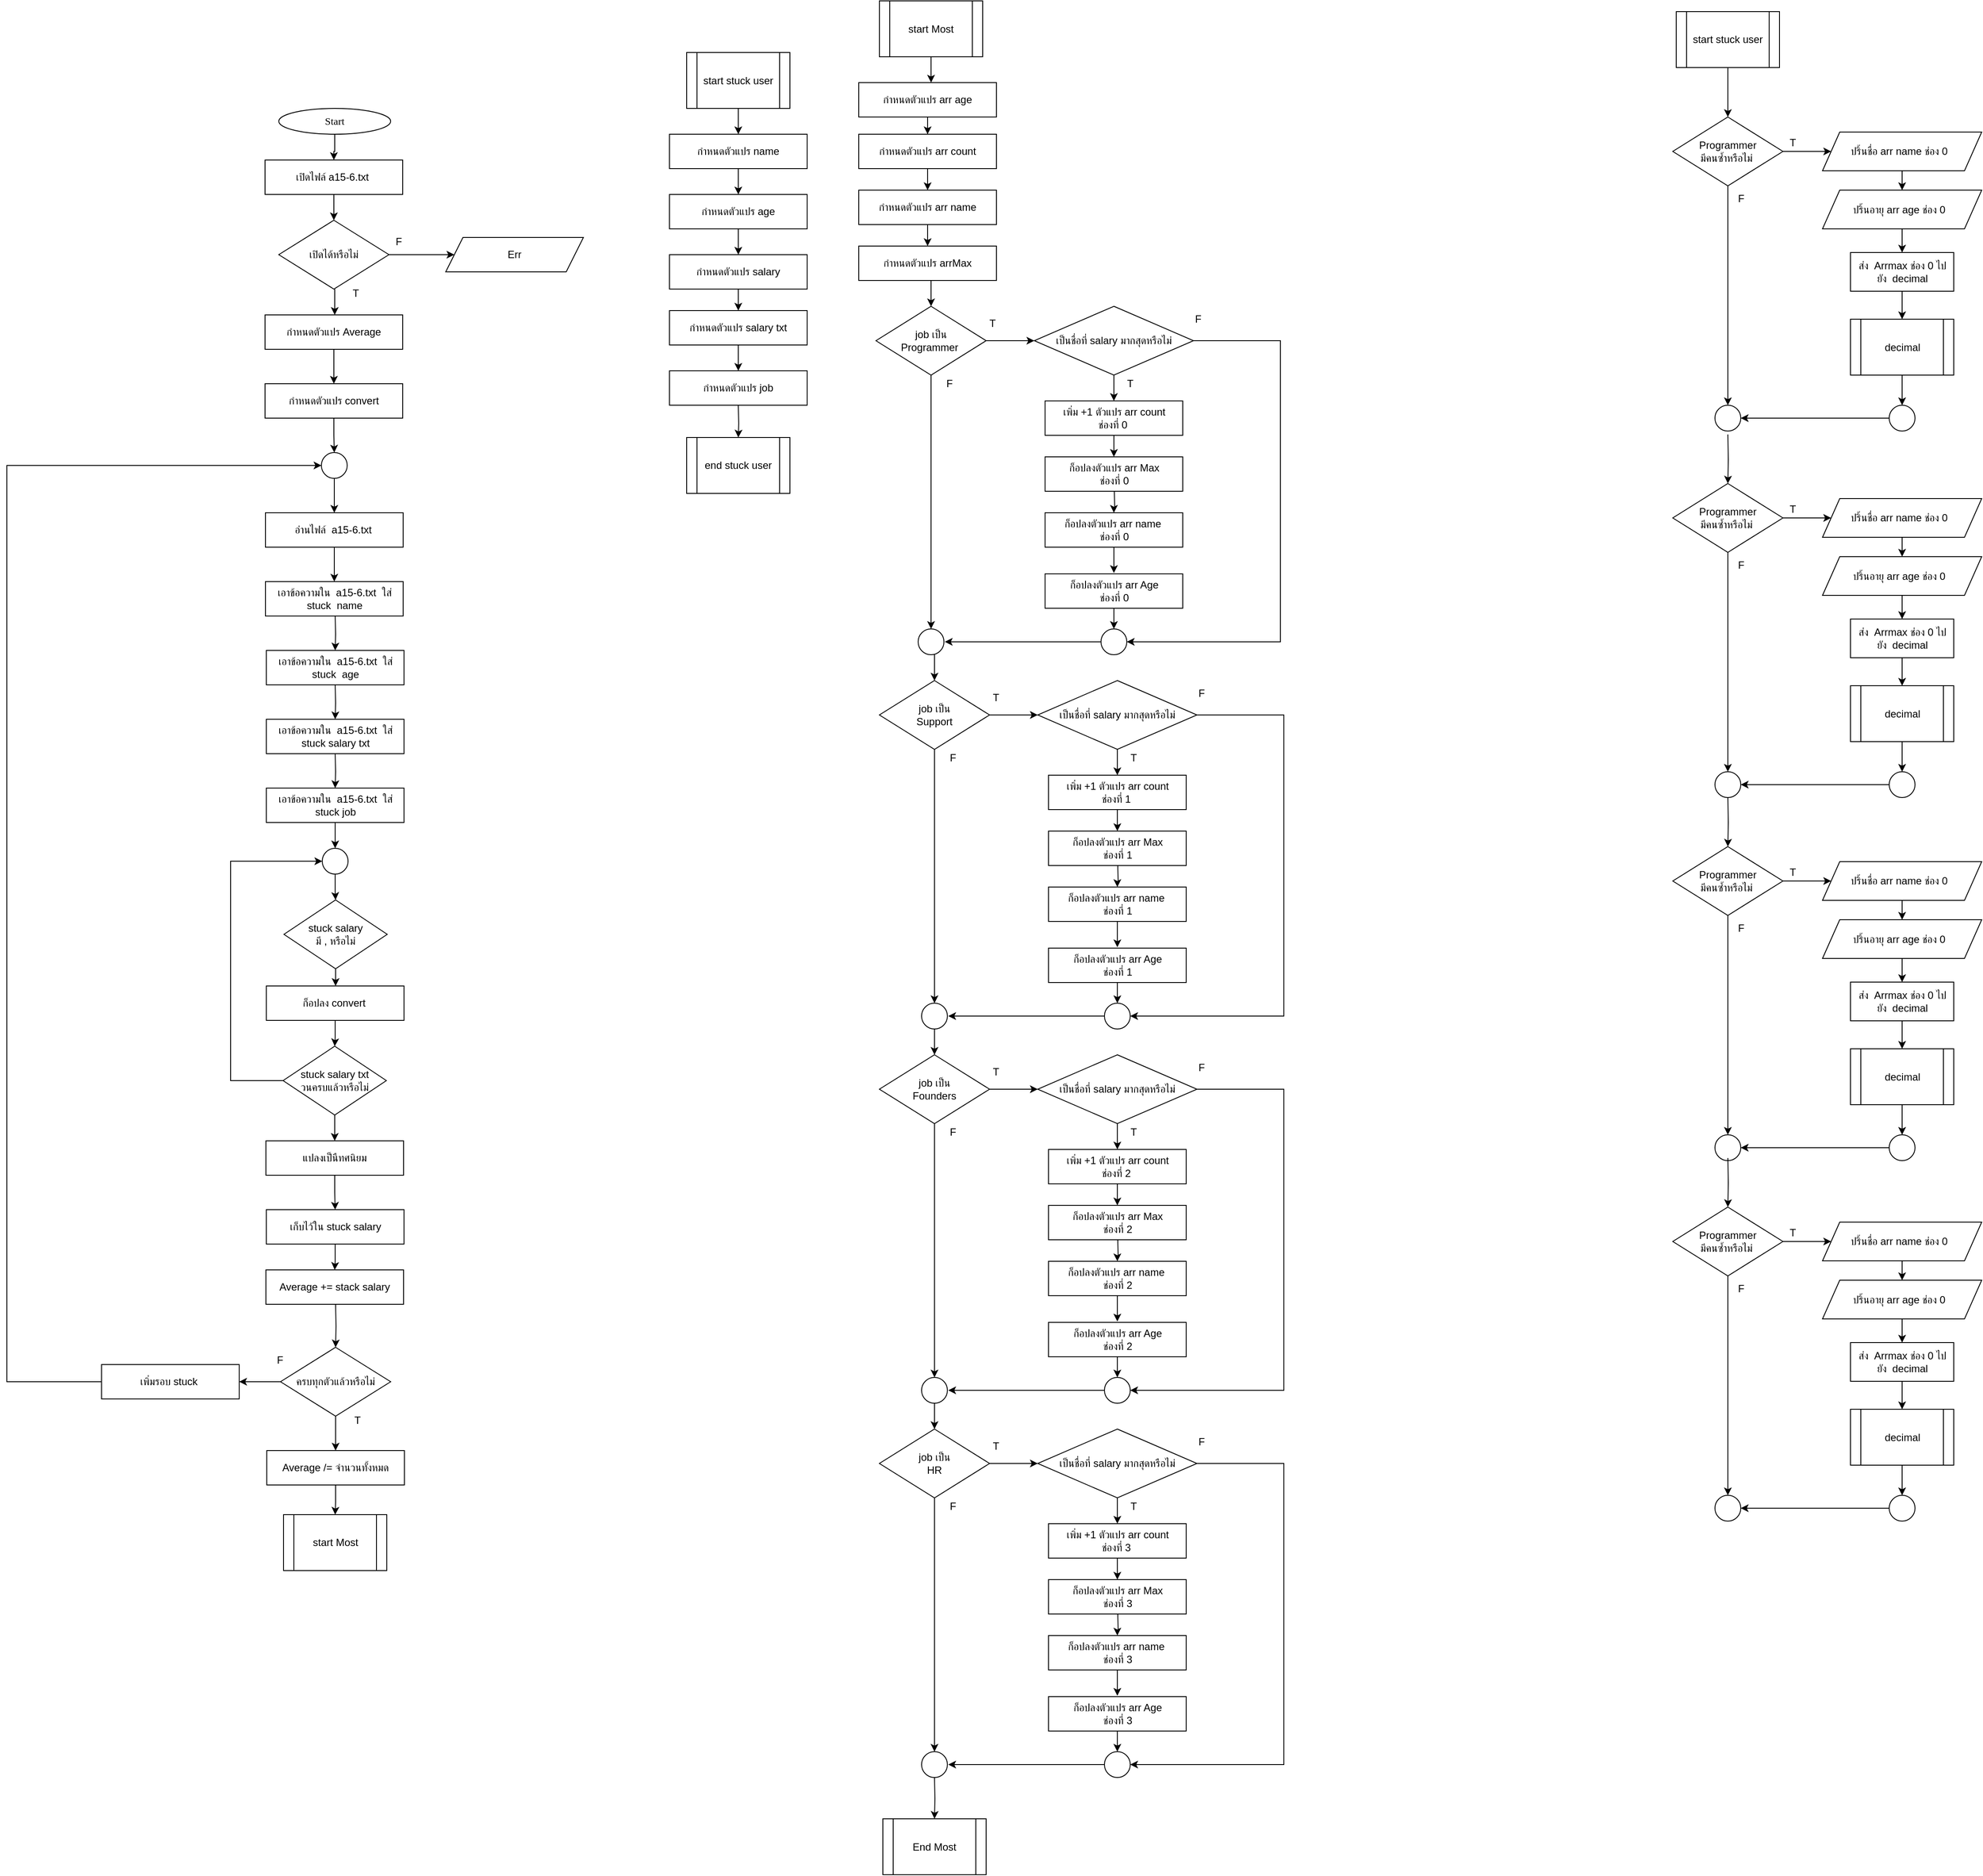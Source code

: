 <mxfile version="25.0.3">
  <diagram name="Page-1" id="8SazFHb4lPqUfUG7CR4b">
    <mxGraphModel dx="1366" dy="1385" grid="1" gridSize="10" guides="1" tooltips="1" connect="1" arrows="1" fold="1" page="1" pageScale="1" pageWidth="850" pageHeight="1100" math="0" shadow="0">
      <root>
        <mxCell id="0" />
        <mxCell id="1" parent="0" />
        <mxCell id="S6nSc5eygMtevFcIqzhv-2" value="" style="edgeStyle=orthogonalEdgeStyle;rounded=0;orthogonalLoop=1;jettySize=auto;html=1;" parent="1" source="S6nSc5eygMtevFcIqzhv-3" target="S6nSc5eygMtevFcIqzhv-5" edge="1">
          <mxGeometry relative="1" as="geometry" />
        </mxCell>
        <mxCell id="S6nSc5eygMtevFcIqzhv-3" value="&lt;font data-font-src=&quot;https://fonts.googleapis.com/css?family=Sarabun&quot; face=&quot;Sarabun&quot;&gt;Start&lt;/font&gt;" style="ellipse;whiteSpace=wrap;html=1;" parent="1" vertex="1">
          <mxGeometry x="-424.0" y="-955" width="130" height="30" as="geometry" />
        </mxCell>
        <mxCell id="S6nSc5eygMtevFcIqzhv-4" value="" style="edgeStyle=orthogonalEdgeStyle;rounded=0;orthogonalLoop=1;jettySize=auto;html=1;" parent="1" source="S6nSc5eygMtevFcIqzhv-5" target="S6nSc5eygMtevFcIqzhv-7" edge="1">
          <mxGeometry relative="1" as="geometry" />
        </mxCell>
        <mxCell id="S6nSc5eygMtevFcIqzhv-5" value="เปิดไฟล์&amp;nbsp;a15-6.txt&amp;nbsp;&lt;span style=&quot;color: rgba(0, 0, 0, 0); font-family: monospace; font-size: 0px; text-align: start; text-wrap-mode: nowrap;&quot;&gt;%3CmxGraphModel%3E%3Croot%3E%3CmxCell%20id%3D%220%22%2F%3E%3CmxCell%20id%3D%221%22%20parent%3D%220%22%2F%3E%3CmxCell%20id%3D%222%22%20value%3D%22%E0%B8%81%E0%B8%B3%E0%B8%AB%E0%B8%99%E0%B8%94%E0%B8%95%E0%B8%B1%E0%B8%A7%E0%B9%81%E0%B8%9B%E0%B8%A3%20arr%22%20style%3D%22rounded%3D0%3BwhiteSpace%3Dwrap%3Bhtml%3D1%3B%22%20vertex%3D%221%22%20parent%3D%221%22%3E%3CmxGeometry%20x%3D%22-680%22%20y%3D%22-980%22%20width%3D%22160%22%20height%3D%2240%22%20as%3D%22geometry%22%2F%3E%3C%2FmxCell%3E%3C%2Froot%3E%3C%2FmxGraphModel%3E&lt;/span&gt;" style="rounded=0;whiteSpace=wrap;html=1;" parent="1" vertex="1">
          <mxGeometry x="-440" y="-895" width="160" height="40" as="geometry" />
        </mxCell>
        <mxCell id="S6nSc5eygMtevFcIqzhv-6" value="" style="edgeStyle=orthogonalEdgeStyle;rounded=0;orthogonalLoop=1;jettySize=auto;html=1;" parent="1" source="S6nSc5eygMtevFcIqzhv-7" target="S6nSc5eygMtevFcIqzhv-11" edge="1">
          <mxGeometry relative="1" as="geometry" />
        </mxCell>
        <mxCell id="S6nSc5eygMtevFcIqzhv-7" value="เปิดได้หรือไม่" style="rhombus;whiteSpace=wrap;html=1;" parent="1" vertex="1">
          <mxGeometry x="-424" y="-825" width="128" height="80" as="geometry" />
        </mxCell>
        <mxCell id="S6nSc5eygMtevFcIqzhv-8" value="" style="edgeStyle=orthogonalEdgeStyle;rounded=0;orthogonalLoop=1;jettySize=auto;html=1;" parent="1" source="S6nSc5eygMtevFcIqzhv-9" target="S6nSc5eygMtevFcIqzhv-19" edge="1">
          <mxGeometry relative="1" as="geometry" />
        </mxCell>
        <mxCell id="S6nSc5eygMtevFcIqzhv-9" value="อ่านไฟล์&amp;nbsp;&amp;nbsp;a15-6.txt&amp;nbsp;" style="rounded=0;whiteSpace=wrap;html=1;" parent="1" vertex="1">
          <mxGeometry x="-439.5" y="-485" width="160" height="40" as="geometry" />
        </mxCell>
        <mxCell id="S6nSc5eygMtevFcIqzhv-11" value="Err" style="rounded=0;whiteSpace=wrap;html=1;shape=parallelogram;perimeter=parallelogramPerimeter;fixedSize=1;" parent="1" vertex="1">
          <mxGeometry x="-230" y="-805" width="160" height="40" as="geometry" />
        </mxCell>
        <mxCell id="S6nSc5eygMtevFcIqzhv-13" value="" style="edgeStyle=orthogonalEdgeStyle;rounded=0;orthogonalLoop=1;jettySize=auto;html=1;" parent="1" edge="1">
          <mxGeometry relative="1" as="geometry">
            <mxPoint x="-359" y="-745" as="sourcePoint" />
            <mxPoint x="-359" y="-715" as="targetPoint" />
          </mxGeometry>
        </mxCell>
        <mxCell id="S6nSc5eygMtevFcIqzhv-14" value="T" style="text;html=1;align=center;verticalAlign=middle;resizable=0;points=[];autosize=1;strokeColor=none;fillColor=none;" parent="1" vertex="1">
          <mxGeometry x="-350" y="-755" width="30" height="30" as="geometry" />
        </mxCell>
        <mxCell id="S6nSc5eygMtevFcIqzhv-15" value="F" style="text;html=1;align=center;verticalAlign=middle;resizable=0;points=[];autosize=1;strokeColor=none;fillColor=none;" parent="1" vertex="1">
          <mxGeometry x="-300" y="-815" width="30" height="30" as="geometry" />
        </mxCell>
        <mxCell id="S6nSc5eygMtevFcIqzhv-17" value="" style="edgeStyle=orthogonalEdgeStyle;rounded=0;orthogonalLoop=1;jettySize=auto;html=1;" parent="1" source="S6nSc5eygMtevFcIqzhv-18" target="S6nSc5eygMtevFcIqzhv-9" edge="1">
          <mxGeometry relative="1" as="geometry" />
        </mxCell>
        <mxCell id="S6nSc5eygMtevFcIqzhv-18" value="" style="ellipse;whiteSpace=wrap;html=1;aspect=fixed;" parent="1" vertex="1">
          <mxGeometry x="-374.5" y="-555" width="30" height="30" as="geometry" />
        </mxCell>
        <mxCell id="S6nSc5eygMtevFcIqzhv-19" value="เอาข้อความใน&amp;nbsp;&amp;nbsp;a15-6.txt&amp;nbsp; ใส่ stuck&amp;nbsp; name" style="rounded=0;whiteSpace=wrap;html=1;" parent="1" vertex="1">
          <mxGeometry x="-439.5" y="-405" width="160" height="40" as="geometry" />
        </mxCell>
        <mxCell id="S6nSc5eygMtevFcIqzhv-20" value="" style="edgeStyle=orthogonalEdgeStyle;rounded=0;orthogonalLoop=1;jettySize=auto;html=1;" parent="1" target="S6nSc5eygMtevFcIqzhv-21" edge="1">
          <mxGeometry relative="1" as="geometry">
            <mxPoint x="-358.5" y="-365" as="sourcePoint" />
          </mxGeometry>
        </mxCell>
        <mxCell id="S6nSc5eygMtevFcIqzhv-21" value="เอาข้อความใน&amp;nbsp;&amp;nbsp;a15-6.txt&amp;nbsp; ใส่ stuck&amp;nbsp; age" style="rounded=0;whiteSpace=wrap;html=1;" parent="1" vertex="1">
          <mxGeometry x="-438.5" y="-325" width="160" height="40" as="geometry" />
        </mxCell>
        <mxCell id="S6nSc5eygMtevFcIqzhv-22" value="" style="edgeStyle=orthogonalEdgeStyle;rounded=0;orthogonalLoop=1;jettySize=auto;html=1;" parent="1" target="S6nSc5eygMtevFcIqzhv-23" edge="1">
          <mxGeometry relative="1" as="geometry">
            <mxPoint x="-358.5" y="-285" as="sourcePoint" />
          </mxGeometry>
        </mxCell>
        <mxCell id="S6nSc5eygMtevFcIqzhv-23" value="เอาข้อความใน&amp;nbsp;&amp;nbsp;a15-6.txt&amp;nbsp; ใส่ stuck&amp;nbsp;salary txt" style="rounded=0;whiteSpace=wrap;html=1;" parent="1" vertex="1">
          <mxGeometry x="-438.5" y="-245" width="160" height="40" as="geometry" />
        </mxCell>
        <mxCell id="S6nSc5eygMtevFcIqzhv-24" value="" style="edgeStyle=orthogonalEdgeStyle;rounded=0;orthogonalLoop=1;jettySize=auto;html=1;" parent="1" target="S6nSc5eygMtevFcIqzhv-26" edge="1">
          <mxGeometry relative="1" as="geometry">
            <mxPoint x="-358.5" y="-205" as="sourcePoint" />
          </mxGeometry>
        </mxCell>
        <mxCell id="S6nSc5eygMtevFcIqzhv-87" value="" style="edgeStyle=orthogonalEdgeStyle;rounded=0;orthogonalLoop=1;jettySize=auto;html=1;" parent="1" source="S6nSc5eygMtevFcIqzhv-26" target="S6nSc5eygMtevFcIqzhv-86" edge="1">
          <mxGeometry relative="1" as="geometry" />
        </mxCell>
        <mxCell id="S6nSc5eygMtevFcIqzhv-26" value="เอาข้อความใน&amp;nbsp;&amp;nbsp;a15-6.txt&amp;nbsp; ใส่ stuck&amp;nbsp;job" style="rounded=0;whiteSpace=wrap;html=1;" parent="1" vertex="1">
          <mxGeometry x="-438.5" y="-165" width="160" height="40" as="geometry" />
        </mxCell>
        <mxCell id="S6nSc5eygMtevFcIqzhv-27" value="" style="edgeStyle=orthogonalEdgeStyle;rounded=0;orthogonalLoop=1;jettySize=auto;html=1;" parent="1" source="S6nSc5eygMtevFcIqzhv-29" target="S6nSc5eygMtevFcIqzhv-50" edge="1">
          <mxGeometry relative="1" as="geometry" />
        </mxCell>
        <mxCell id="r--EyfaQ1LVYHQyzxgFy-94" style="edgeStyle=orthogonalEdgeStyle;rounded=0;orthogonalLoop=1;jettySize=auto;html=1;entryX=0.5;entryY=0;entryDx=0;entryDy=0;" edge="1" parent="1" source="S6nSc5eygMtevFcIqzhv-29" target="r--EyfaQ1LVYHQyzxgFy-93">
          <mxGeometry relative="1" as="geometry" />
        </mxCell>
        <mxCell id="S6nSc5eygMtevFcIqzhv-29" value="ครบทุกตัวแล้วหรือไม่" style="rhombus;whiteSpace=wrap;html=1;" parent="1" vertex="1">
          <mxGeometry x="-422" y="485" width="128" height="80" as="geometry" />
        </mxCell>
        <mxCell id="S6nSc5eygMtevFcIqzhv-30" value="" style="edgeStyle=orthogonalEdgeStyle;rounded=0;orthogonalLoop=1;jettySize=auto;html=1;" parent="1" source="S6nSc5eygMtevFcIqzhv-31" target="S6nSc5eygMtevFcIqzhv-33" edge="1">
          <mxGeometry relative="1" as="geometry" />
        </mxCell>
        <mxCell id="S6nSc5eygMtevFcIqzhv-31" value="start stuck user" style="shape=process;whiteSpace=wrap;html=1;backgroundOutline=1;" parent="1" vertex="1">
          <mxGeometry x="50" y="-1020" width="120" height="65" as="geometry" />
        </mxCell>
        <mxCell id="S6nSc5eygMtevFcIqzhv-32" value="" style="edgeStyle=orthogonalEdgeStyle;rounded=0;orthogonalLoop=1;jettySize=auto;html=1;" parent="1" source="S6nSc5eygMtevFcIqzhv-33" target="S6nSc5eygMtevFcIqzhv-35" edge="1">
          <mxGeometry relative="1" as="geometry" />
        </mxCell>
        <mxCell id="S6nSc5eygMtevFcIqzhv-33" value="กำหนดตัวแปร name" style="rounded=0;whiteSpace=wrap;html=1;" parent="1" vertex="1">
          <mxGeometry x="30" y="-925" width="160" height="40" as="geometry" />
        </mxCell>
        <mxCell id="S6nSc5eygMtevFcIqzhv-34" value="" style="edgeStyle=orthogonalEdgeStyle;rounded=0;orthogonalLoop=1;jettySize=auto;html=1;" parent="1" source="S6nSc5eygMtevFcIqzhv-35" target="S6nSc5eygMtevFcIqzhv-38" edge="1">
          <mxGeometry relative="1" as="geometry" />
        </mxCell>
        <mxCell id="S6nSc5eygMtevFcIqzhv-35" value="กำหนดตัวแปร age" style="rounded=0;whiteSpace=wrap;html=1;" parent="1" vertex="1">
          <mxGeometry x="30" y="-855" width="160" height="40" as="geometry" />
        </mxCell>
        <mxCell id="S6nSc5eygMtevFcIqzhv-36" value="" style="edgeStyle=orthogonalEdgeStyle;rounded=0;orthogonalLoop=1;jettySize=auto;html=1;" parent="1" target="S6nSc5eygMtevFcIqzhv-39" edge="1">
          <mxGeometry relative="1" as="geometry">
            <mxPoint x="109.966" y="-610" as="sourcePoint" />
          </mxGeometry>
        </mxCell>
        <mxCell id="S6nSc5eygMtevFcIqzhv-70" value="" style="edgeStyle=orthogonalEdgeStyle;rounded=0;orthogonalLoop=1;jettySize=auto;html=1;" parent="1" source="S6nSc5eygMtevFcIqzhv-38" target="S6nSc5eygMtevFcIqzhv-69" edge="1">
          <mxGeometry relative="1" as="geometry" />
        </mxCell>
        <mxCell id="S6nSc5eygMtevFcIqzhv-38" value="กำหนดตัวแปร salary" style="rounded=0;whiteSpace=wrap;html=1;" parent="1" vertex="1">
          <mxGeometry x="30" y="-785" width="160" height="40" as="geometry" />
        </mxCell>
        <mxCell id="S6nSc5eygMtevFcIqzhv-39" value="end stuck user" style="shape=process;whiteSpace=wrap;html=1;backgroundOutline=1;" parent="1" vertex="1">
          <mxGeometry x="50" y="-572.5" width="120" height="65" as="geometry" />
        </mxCell>
        <mxCell id="S6nSc5eygMtevFcIqzhv-40" value="กำหนดตัวแปร job" style="rounded=0;whiteSpace=wrap;html=1;" parent="1" vertex="1">
          <mxGeometry x="30" y="-650" width="160" height="40" as="geometry" />
        </mxCell>
        <mxCell id="S6nSc5eygMtevFcIqzhv-41" value="" style="edgeStyle=orthogonalEdgeStyle;rounded=0;orthogonalLoop=1;jettySize=auto;html=1;" parent="1" edge="1">
          <mxGeometry relative="1" as="geometry">
            <mxPoint x="334.0" y="-725" as="targetPoint" />
            <mxPoint x="334" y="-755" as="sourcePoint" />
          </mxGeometry>
        </mxCell>
        <mxCell id="r--EyfaQ1LVYHQyzxgFy-9" value="" style="edgeStyle=orthogonalEdgeStyle;rounded=0;orthogonalLoop=1;jettySize=auto;html=1;" edge="1" parent="1" source="S6nSc5eygMtevFcIqzhv-42">
          <mxGeometry relative="1" as="geometry">
            <mxPoint x="334.034" y="-985" as="targetPoint" />
          </mxGeometry>
        </mxCell>
        <mxCell id="S6nSc5eygMtevFcIqzhv-42" value="start Most" style="shape=process;whiteSpace=wrap;html=1;backgroundOutline=1;" parent="1" vertex="1">
          <mxGeometry x="274" y="-1080" width="120" height="65" as="geometry" />
        </mxCell>
        <mxCell id="S6nSc5eygMtevFcIqzhv-73" value="" style="edgeStyle=orthogonalEdgeStyle;rounded=0;orthogonalLoop=1;jettySize=auto;html=1;" parent="1" source="S6nSc5eygMtevFcIqzhv-46" target="S6nSc5eygMtevFcIqzhv-72" edge="1">
          <mxGeometry relative="1" as="geometry" />
        </mxCell>
        <mxCell id="S6nSc5eygMtevFcIqzhv-46" value="กำหนดตัวแปร&amp;nbsp;Average" style="rounded=0;whiteSpace=wrap;html=1;" parent="1" vertex="1">
          <mxGeometry x="-440" y="-715" width="160" height="40" as="geometry" />
        </mxCell>
        <mxCell id="S6nSc5eygMtevFcIqzhv-47" value="" style="edgeStyle=orthogonalEdgeStyle;rounded=0;orthogonalLoop=1;jettySize=auto;html=1;" parent="1" target="S6nSc5eygMtevFcIqzhv-29" edge="1">
          <mxGeometry relative="1" as="geometry">
            <mxPoint x="-358" y="435" as="sourcePoint" />
          </mxGeometry>
        </mxCell>
        <mxCell id="S6nSc5eygMtevFcIqzhv-48" value="Average += stack salary" style="rounded=0;whiteSpace=wrap;html=1;" parent="1" vertex="1">
          <mxGeometry x="-439" y="395" width="160" height="40" as="geometry" />
        </mxCell>
        <mxCell id="S6nSc5eygMtevFcIqzhv-99" style="edgeStyle=orthogonalEdgeStyle;rounded=0;orthogonalLoop=1;jettySize=auto;html=1;entryX=0;entryY=0.5;entryDx=0;entryDy=0;" parent="1" source="S6nSc5eygMtevFcIqzhv-50" target="S6nSc5eygMtevFcIqzhv-18" edge="1">
          <mxGeometry relative="1" as="geometry">
            <Array as="points">
              <mxPoint x="-740" y="525" />
              <mxPoint x="-740" y="-540" />
            </Array>
          </mxGeometry>
        </mxCell>
        <mxCell id="S6nSc5eygMtevFcIqzhv-50" value="เพิ่มรอบ stuck&amp;nbsp;" style="rounded=0;whiteSpace=wrap;html=1;" parent="1" vertex="1">
          <mxGeometry x="-630" y="505" width="160" height="40" as="geometry" />
        </mxCell>
        <mxCell id="S6nSc5eygMtevFcIqzhv-65" value="T" style="text;html=1;align=center;verticalAlign=middle;resizable=0;points=[];autosize=1;strokeColor=none;fillColor=none;" parent="1" vertex="1">
          <mxGeometry x="-348" y="555" width="30" height="30" as="geometry" />
        </mxCell>
        <mxCell id="S6nSc5eygMtevFcIqzhv-66" value="F" style="text;html=1;align=center;verticalAlign=middle;resizable=0;points=[];autosize=1;strokeColor=none;fillColor=none;" parent="1" vertex="1">
          <mxGeometry x="-438" y="485" width="30" height="30" as="geometry" />
        </mxCell>
        <mxCell id="S6nSc5eygMtevFcIqzhv-71" value="" style="edgeStyle=orthogonalEdgeStyle;rounded=0;orthogonalLoop=1;jettySize=auto;html=1;" parent="1" source="S6nSc5eygMtevFcIqzhv-69" target="S6nSc5eygMtevFcIqzhv-40" edge="1">
          <mxGeometry relative="1" as="geometry" />
        </mxCell>
        <mxCell id="S6nSc5eygMtevFcIqzhv-69" value="กำหนดตัวแปร salary txt" style="rounded=0;whiteSpace=wrap;html=1;" parent="1" vertex="1">
          <mxGeometry x="30" y="-720" width="160" height="40" as="geometry" />
        </mxCell>
        <mxCell id="S6nSc5eygMtevFcIqzhv-74" value="" style="edgeStyle=orthogonalEdgeStyle;rounded=0;orthogonalLoop=1;jettySize=auto;html=1;" parent="1" source="S6nSc5eygMtevFcIqzhv-72" target="S6nSc5eygMtevFcIqzhv-18" edge="1">
          <mxGeometry relative="1" as="geometry" />
        </mxCell>
        <mxCell id="S6nSc5eygMtevFcIqzhv-72" value="กำหนดตัวแปร&amp;nbsp;convert" style="rounded=0;whiteSpace=wrap;html=1;" parent="1" vertex="1">
          <mxGeometry x="-440" y="-635" width="160" height="40" as="geometry" />
        </mxCell>
        <mxCell id="S6nSc5eygMtevFcIqzhv-93" style="edgeStyle=orthogonalEdgeStyle;rounded=0;orthogonalLoop=1;jettySize=auto;html=1;entryX=0;entryY=0.5;entryDx=0;entryDy=0;" parent="1" source="S6nSc5eygMtevFcIqzhv-77" target="S6nSc5eygMtevFcIqzhv-86" edge="1">
          <mxGeometry relative="1" as="geometry">
            <Array as="points">
              <mxPoint x="-480" y="175" />
              <mxPoint x="-480" y="-80" />
            </Array>
          </mxGeometry>
        </mxCell>
        <mxCell id="S6nSc5eygMtevFcIqzhv-95" value="" style="edgeStyle=orthogonalEdgeStyle;rounded=0;orthogonalLoop=1;jettySize=auto;html=1;" parent="1" source="S6nSc5eygMtevFcIqzhv-77" target="S6nSc5eygMtevFcIqzhv-94" edge="1">
          <mxGeometry relative="1" as="geometry" />
        </mxCell>
        <mxCell id="S6nSc5eygMtevFcIqzhv-77" value="stuck&amp;nbsp;salary txt&lt;div&gt;วนครบแล้วหรือไม่&lt;/div&gt;" style="rhombus;whiteSpace=wrap;html=1;" parent="1" vertex="1">
          <mxGeometry x="-419" y="135" width="120" height="80" as="geometry" />
        </mxCell>
        <mxCell id="S6nSc5eygMtevFcIqzhv-84" value="" style="edgeStyle=orthogonalEdgeStyle;rounded=0;orthogonalLoop=1;jettySize=auto;html=1;" parent="1" source="S6nSc5eygMtevFcIqzhv-82" target="S6nSc5eygMtevFcIqzhv-83" edge="1">
          <mxGeometry relative="1" as="geometry" />
        </mxCell>
        <mxCell id="S6nSc5eygMtevFcIqzhv-82" value="stuck&amp;nbsp;salary&lt;div&gt;มี , หรือไม่&lt;/div&gt;" style="rhombus;whiteSpace=wrap;html=1;" parent="1" vertex="1">
          <mxGeometry x="-418" y="-35" width="120" height="80" as="geometry" />
        </mxCell>
        <mxCell id="S6nSc5eygMtevFcIqzhv-91" value="" style="edgeStyle=orthogonalEdgeStyle;rounded=0;orthogonalLoop=1;jettySize=auto;html=1;" parent="1" source="S6nSc5eygMtevFcIqzhv-83" target="S6nSc5eygMtevFcIqzhv-77" edge="1">
          <mxGeometry relative="1" as="geometry" />
        </mxCell>
        <mxCell id="S6nSc5eygMtevFcIqzhv-83" value="ก็อปลง convert&amp;nbsp;" style="rounded=0;whiteSpace=wrap;html=1;" parent="1" vertex="1">
          <mxGeometry x="-438.5" y="65" width="160" height="40" as="geometry" />
        </mxCell>
        <mxCell id="S6nSc5eygMtevFcIqzhv-92" value="" style="edgeStyle=orthogonalEdgeStyle;rounded=0;orthogonalLoop=1;jettySize=auto;html=1;" parent="1" source="S6nSc5eygMtevFcIqzhv-86" target="S6nSc5eygMtevFcIqzhv-82" edge="1">
          <mxGeometry relative="1" as="geometry" />
        </mxCell>
        <mxCell id="S6nSc5eygMtevFcIqzhv-86" value="" style="ellipse;whiteSpace=wrap;html=1;aspect=fixed;" parent="1" vertex="1">
          <mxGeometry x="-373.5" y="-95" width="30" height="30" as="geometry" />
        </mxCell>
        <mxCell id="S6nSc5eygMtevFcIqzhv-97" value="" style="edgeStyle=orthogonalEdgeStyle;rounded=0;orthogonalLoop=1;jettySize=auto;html=1;" parent="1" source="S6nSc5eygMtevFcIqzhv-94" target="S6nSc5eygMtevFcIqzhv-96" edge="1">
          <mxGeometry relative="1" as="geometry" />
        </mxCell>
        <mxCell id="S6nSc5eygMtevFcIqzhv-94" value="แปลงเป็นืทศนิยม" style="rounded=0;whiteSpace=wrap;html=1;" parent="1" vertex="1">
          <mxGeometry x="-439" y="245" width="160" height="40" as="geometry" />
        </mxCell>
        <mxCell id="S6nSc5eygMtevFcIqzhv-98" value="" style="edgeStyle=orthogonalEdgeStyle;rounded=0;orthogonalLoop=1;jettySize=auto;html=1;" parent="1" source="S6nSc5eygMtevFcIqzhv-96" target="S6nSc5eygMtevFcIqzhv-48" edge="1">
          <mxGeometry relative="1" as="geometry" />
        </mxCell>
        <mxCell id="S6nSc5eygMtevFcIqzhv-96" value="เก็บไว้ใน stuck salary" style="rounded=0;whiteSpace=wrap;html=1;" parent="1" vertex="1">
          <mxGeometry x="-438.5" y="325" width="160" height="40" as="geometry" />
        </mxCell>
        <mxCell id="r--EyfaQ1LVYHQyzxgFy-4" value="" style="edgeStyle=orthogonalEdgeStyle;rounded=0;orthogonalLoop=1;jettySize=auto;html=1;" edge="1" parent="1" source="S6nSc5eygMtevFcIqzhv-100">
          <mxGeometry relative="1" as="geometry">
            <mxPoint x="454" y="-685" as="targetPoint" />
          </mxGeometry>
        </mxCell>
        <mxCell id="r--EyfaQ1LVYHQyzxgFy-29" style="edgeStyle=orthogonalEdgeStyle;rounded=0;orthogonalLoop=1;jettySize=auto;html=1;entryX=0.5;entryY=0;entryDx=0;entryDy=0;" edge="1" parent="1" source="S6nSc5eygMtevFcIqzhv-100" target="r--EyfaQ1LVYHQyzxgFy-136">
          <mxGeometry relative="1" as="geometry">
            <mxPoint x="334" y="-415" as="targetPoint" />
          </mxGeometry>
        </mxCell>
        <mxCell id="S6nSc5eygMtevFcIqzhv-100" value="job เป็น&lt;div&gt;Programmer&amp;nbsp;&lt;/div&gt;" style="rhombus;whiteSpace=wrap;html=1;" parent="1" vertex="1">
          <mxGeometry x="270" y="-725" width="128" height="80" as="geometry" />
        </mxCell>
        <mxCell id="r--EyfaQ1LVYHQyzxgFy-11" value="" style="edgeStyle=orthogonalEdgeStyle;rounded=0;orthogonalLoop=1;jettySize=auto;html=1;" edge="1" parent="1" source="r--EyfaQ1LVYHQyzxgFy-6" target="r--EyfaQ1LVYHQyzxgFy-10">
          <mxGeometry relative="1" as="geometry" />
        </mxCell>
        <mxCell id="r--EyfaQ1LVYHQyzxgFy-135" style="edgeStyle=orthogonalEdgeStyle;rounded=0;orthogonalLoop=1;jettySize=auto;html=1;entryX=1;entryY=0.5;entryDx=0;entryDy=0;" edge="1" parent="1" source="r--EyfaQ1LVYHQyzxgFy-6" target="r--EyfaQ1LVYHQyzxgFy-132">
          <mxGeometry relative="1" as="geometry">
            <Array as="points">
              <mxPoint x="740" y="-685" />
              <mxPoint x="740" y="-335" />
            </Array>
          </mxGeometry>
        </mxCell>
        <mxCell id="r--EyfaQ1LVYHQyzxgFy-6" value="เป็นชื่อที่ salary มากสุดหรือไม่" style="rhombus;whiteSpace=wrap;html=1;" vertex="1" parent="1">
          <mxGeometry x="454" y="-725" width="185" height="80" as="geometry" />
        </mxCell>
        <mxCell id="r--EyfaQ1LVYHQyzxgFy-15" value="" style="edgeStyle=orthogonalEdgeStyle;rounded=0;orthogonalLoop=1;jettySize=auto;html=1;" edge="1" parent="1" source="r--EyfaQ1LVYHQyzxgFy-8" target="r--EyfaQ1LVYHQyzxgFy-14">
          <mxGeometry relative="1" as="geometry" />
        </mxCell>
        <mxCell id="r--EyfaQ1LVYHQyzxgFy-8" value="กำหนดตัวแปร arr name" style="rounded=0;whiteSpace=wrap;html=1;" vertex="1" parent="1">
          <mxGeometry x="250" y="-860" width="160" height="40" as="geometry" />
        </mxCell>
        <mxCell id="r--EyfaQ1LVYHQyzxgFy-13" value="" style="edgeStyle=orthogonalEdgeStyle;rounded=0;orthogonalLoop=1;jettySize=auto;html=1;" edge="1" parent="1" source="r--EyfaQ1LVYHQyzxgFy-10" target="r--EyfaQ1LVYHQyzxgFy-12">
          <mxGeometry relative="1" as="geometry" />
        </mxCell>
        <mxCell id="r--EyfaQ1LVYHQyzxgFy-10" value="เพิ่ม +1 ตัวแปร arr count&lt;div&gt;ช่องที่ 0&amp;nbsp;&lt;/div&gt;" style="rounded=0;whiteSpace=wrap;html=1;" vertex="1" parent="1">
          <mxGeometry x="466.5" y="-615" width="160" height="40" as="geometry" />
        </mxCell>
        <mxCell id="r--EyfaQ1LVYHQyzxgFy-12" value="ก็อปลงตัวแปร arr Max&lt;div&gt;ช่องที่ 0&lt;/div&gt;" style="rounded=0;whiteSpace=wrap;html=1;" vertex="1" parent="1">
          <mxGeometry x="466.5" y="-550" width="160" height="40" as="geometry" />
        </mxCell>
        <mxCell id="r--EyfaQ1LVYHQyzxgFy-14" value="กำหนดตัวแปร arrMax" style="rounded=0;whiteSpace=wrap;html=1;" vertex="1" parent="1">
          <mxGeometry x="250" y="-795" width="160" height="40" as="geometry" />
        </mxCell>
        <mxCell id="r--EyfaQ1LVYHQyzxgFy-17" value="" style="edgeStyle=orthogonalEdgeStyle;rounded=0;orthogonalLoop=1;jettySize=auto;html=1;" edge="1" source="r--EyfaQ1LVYHQyzxgFy-18" parent="1">
          <mxGeometry relative="1" as="geometry">
            <mxPoint x="330" y="-860" as="targetPoint" />
          </mxGeometry>
        </mxCell>
        <mxCell id="r--EyfaQ1LVYHQyzxgFy-18" value="กำหนดตัวแปร arr count" style="rounded=0;whiteSpace=wrap;html=1;" vertex="1" parent="1">
          <mxGeometry x="250" y="-925" width="160" height="40" as="geometry" />
        </mxCell>
        <mxCell id="r--EyfaQ1LVYHQyzxgFy-19" value="" style="edgeStyle=orthogonalEdgeStyle;rounded=0;orthogonalLoop=1;jettySize=auto;html=1;" edge="1" target="r--EyfaQ1LVYHQyzxgFy-20" parent="1">
          <mxGeometry relative="1" as="geometry">
            <mxPoint x="547" y="-510" as="sourcePoint" />
          </mxGeometry>
        </mxCell>
        <mxCell id="r--EyfaQ1LVYHQyzxgFy-23" value="" style="edgeStyle=orthogonalEdgeStyle;rounded=0;orthogonalLoop=1;jettySize=auto;html=1;" edge="1" parent="1" source="r--EyfaQ1LVYHQyzxgFy-20">
          <mxGeometry relative="1" as="geometry">
            <mxPoint x="546.5" y="-415" as="targetPoint" />
          </mxGeometry>
        </mxCell>
        <mxCell id="r--EyfaQ1LVYHQyzxgFy-20" value="ก็อปลงตัวแปร arr name&amp;nbsp;&lt;div&gt;ช่องที่ 0&lt;/div&gt;" style="rounded=0;whiteSpace=wrap;html=1;" vertex="1" parent="1">
          <mxGeometry x="466.5" y="-485" width="160" height="40" as="geometry" />
        </mxCell>
        <mxCell id="r--EyfaQ1LVYHQyzxgFy-26" value="F" style="text;html=1;align=center;verticalAlign=middle;resizable=0;points=[];autosize=1;strokeColor=none;fillColor=none;" vertex="1" parent="1">
          <mxGeometry x="629" y="-725" width="30" height="30" as="geometry" />
        </mxCell>
        <mxCell id="r--EyfaQ1LVYHQyzxgFy-27" value="T" style="text;html=1;align=center;verticalAlign=middle;resizable=0;points=[];autosize=1;strokeColor=none;fillColor=none;" vertex="1" parent="1">
          <mxGeometry x="550" y="-650" width="30" height="30" as="geometry" />
        </mxCell>
        <mxCell id="r--EyfaQ1LVYHQyzxgFy-28" value="T" style="text;html=1;align=center;verticalAlign=middle;resizable=0;points=[];autosize=1;strokeColor=none;fillColor=none;" vertex="1" parent="1">
          <mxGeometry x="390" y="-720" width="30" height="30" as="geometry" />
        </mxCell>
        <mxCell id="r--EyfaQ1LVYHQyzxgFy-49" value="F" style="text;html=1;align=center;verticalAlign=middle;resizable=0;points=[];autosize=1;strokeColor=none;fillColor=none;" vertex="1" parent="1">
          <mxGeometry x="340" y="-650" width="30" height="30" as="geometry" />
        </mxCell>
        <mxCell id="r--EyfaQ1LVYHQyzxgFy-92" value="" style="edgeStyle=orthogonalEdgeStyle;rounded=0;orthogonalLoop=1;jettySize=auto;html=1;" edge="1" parent="1" target="r--EyfaQ1LVYHQyzxgFy-91">
          <mxGeometry relative="1" as="geometry">
            <mxPoint x="338.0" y="985" as="sourcePoint" />
          </mxGeometry>
        </mxCell>
        <mxCell id="r--EyfaQ1LVYHQyzxgFy-91" value="End&amp;nbsp;Most" style="shape=process;whiteSpace=wrap;html=1;backgroundOutline=1;" vertex="1" parent="1">
          <mxGeometry x="278" y="1033" width="120" height="65" as="geometry" />
        </mxCell>
        <mxCell id="r--EyfaQ1LVYHQyzxgFy-96" value="" style="edgeStyle=orthogonalEdgeStyle;rounded=0;orthogonalLoop=1;jettySize=auto;html=1;" edge="1" parent="1" source="r--EyfaQ1LVYHQyzxgFy-93" target="r--EyfaQ1LVYHQyzxgFy-95">
          <mxGeometry relative="1" as="geometry" />
        </mxCell>
        <mxCell id="r--EyfaQ1LVYHQyzxgFy-93" value="Average /= จำนวนทั้งหมด" style="rounded=0;whiteSpace=wrap;html=1;" vertex="1" parent="1">
          <mxGeometry x="-438" y="605" width="160" height="40" as="geometry" />
        </mxCell>
        <mxCell id="r--EyfaQ1LVYHQyzxgFy-95" value="start Most" style="shape=process;whiteSpace=wrap;html=1;backgroundOutline=1;" vertex="1" parent="1">
          <mxGeometry x="-418.5" y="679.5" width="120" height="65" as="geometry" />
        </mxCell>
        <mxCell id="r--EyfaQ1LVYHQyzxgFy-127" value="" style="edgeStyle=orthogonalEdgeStyle;rounded=0;orthogonalLoop=1;jettySize=auto;html=1;" edge="1" parent="1" source="r--EyfaQ1LVYHQyzxgFy-111" target="r--EyfaQ1LVYHQyzxgFy-126">
          <mxGeometry relative="1" as="geometry" />
        </mxCell>
        <mxCell id="r--EyfaQ1LVYHQyzxgFy-111" value="start stuck user" style="shape=process;whiteSpace=wrap;html=1;backgroundOutline=1;" vertex="1" parent="1">
          <mxGeometry x="1200" y="-1067.5" width="120" height="65" as="geometry" />
        </mxCell>
        <mxCell id="r--EyfaQ1LVYHQyzxgFy-211" value="" style="edgeStyle=orthogonalEdgeStyle;rounded=0;orthogonalLoop=1;jettySize=auto;html=1;" edge="1" parent="1" source="r--EyfaQ1LVYHQyzxgFy-119" target="r--EyfaQ1LVYHQyzxgFy-209">
          <mxGeometry relative="1" as="geometry" />
        </mxCell>
        <mxCell id="r--EyfaQ1LVYHQyzxgFy-119" value="decimal" style="shape=process;whiteSpace=wrap;html=1;backgroundOutline=1;" vertex="1" parent="1">
          <mxGeometry x="1402.5" y="-710" width="120" height="65" as="geometry" />
        </mxCell>
        <mxCell id="r--EyfaQ1LVYHQyzxgFy-205" value="" style="edgeStyle=orthogonalEdgeStyle;rounded=0;orthogonalLoop=1;jettySize=auto;html=1;" edge="1" parent="1" source="r--EyfaQ1LVYHQyzxgFy-124" target="r--EyfaQ1LVYHQyzxgFy-204">
          <mxGeometry relative="1" as="geometry" />
        </mxCell>
        <mxCell id="r--EyfaQ1LVYHQyzxgFy-124" value="ปริ้นชื่อ arr name ช่อง 0&amp;nbsp;&amp;nbsp;" style="shape=parallelogram;perimeter=parallelogramPerimeter;whiteSpace=wrap;html=1;fixedSize=1;" vertex="1" parent="1">
          <mxGeometry x="1370" y="-927.5" width="185" height="45" as="geometry" />
        </mxCell>
        <mxCell id="r--EyfaQ1LVYHQyzxgFy-128" value="" style="edgeStyle=orthogonalEdgeStyle;rounded=0;orthogonalLoop=1;jettySize=auto;html=1;" edge="1" parent="1" source="r--EyfaQ1LVYHQyzxgFy-126" target="r--EyfaQ1LVYHQyzxgFy-124">
          <mxGeometry relative="1" as="geometry" />
        </mxCell>
        <mxCell id="r--EyfaQ1LVYHQyzxgFy-214" style="edgeStyle=orthogonalEdgeStyle;rounded=0;orthogonalLoop=1;jettySize=auto;html=1;entryX=0.5;entryY=0;entryDx=0;entryDy=0;" edge="1" parent="1" source="r--EyfaQ1LVYHQyzxgFy-126" target="r--EyfaQ1LVYHQyzxgFy-212">
          <mxGeometry relative="1" as="geometry" />
        </mxCell>
        <mxCell id="r--EyfaQ1LVYHQyzxgFy-126" value="&lt;div&gt;Programmer&lt;/div&gt;&lt;div&gt;มีคนซ้ำหรือไม่&amp;nbsp;&lt;/div&gt;" style="rhombus;whiteSpace=wrap;html=1;" vertex="1" parent="1">
          <mxGeometry x="1196" y="-945" width="128" height="80" as="geometry" />
        </mxCell>
        <mxCell id="r--EyfaQ1LVYHQyzxgFy-134" value="" style="edgeStyle=orthogonalEdgeStyle;rounded=0;orthogonalLoop=1;jettySize=auto;html=1;" edge="1" parent="1" source="r--EyfaQ1LVYHQyzxgFy-129" target="r--EyfaQ1LVYHQyzxgFy-132">
          <mxGeometry relative="1" as="geometry" />
        </mxCell>
        <mxCell id="r--EyfaQ1LVYHQyzxgFy-129" value="ก็อปลงตัวแปร arr Age&lt;div&gt;ช่องที่ 0&lt;/div&gt;" style="rounded=0;whiteSpace=wrap;html=1;" vertex="1" parent="1">
          <mxGeometry x="466.5" y="-414" width="160" height="40" as="geometry" />
        </mxCell>
        <mxCell id="r--EyfaQ1LVYHQyzxgFy-131" value="" style="edgeStyle=orthogonalEdgeStyle;rounded=0;orthogonalLoop=1;jettySize=auto;html=1;" edge="1" parent="1" source="r--EyfaQ1LVYHQyzxgFy-130" target="r--EyfaQ1LVYHQyzxgFy-18">
          <mxGeometry relative="1" as="geometry" />
        </mxCell>
        <mxCell id="r--EyfaQ1LVYHQyzxgFy-130" value="กำหนดตัวแปร arr age" style="rounded=0;whiteSpace=wrap;html=1;" vertex="1" parent="1">
          <mxGeometry x="250" y="-985" width="160" height="40" as="geometry" />
        </mxCell>
        <mxCell id="r--EyfaQ1LVYHQyzxgFy-137" style="edgeStyle=orthogonalEdgeStyle;rounded=0;orthogonalLoop=1;jettySize=auto;html=1;" edge="1" parent="1" source="r--EyfaQ1LVYHQyzxgFy-132">
          <mxGeometry relative="1" as="geometry">
            <mxPoint x="350" y="-335" as="targetPoint" />
          </mxGeometry>
        </mxCell>
        <mxCell id="r--EyfaQ1LVYHQyzxgFy-132" value="" style="ellipse;whiteSpace=wrap;html=1;aspect=fixed;" vertex="1" parent="1">
          <mxGeometry x="531.5" y="-350" width="30" height="30" as="geometry" />
        </mxCell>
        <mxCell id="r--EyfaQ1LVYHQyzxgFy-136" value="" style="ellipse;whiteSpace=wrap;html=1;aspect=fixed;" vertex="1" parent="1">
          <mxGeometry x="319" y="-350" width="30" height="30" as="geometry" />
        </mxCell>
        <mxCell id="r--EyfaQ1LVYHQyzxgFy-138" value="" style="edgeStyle=orthogonalEdgeStyle;rounded=0;orthogonalLoop=1;jettySize=auto;html=1;" edge="1" parent="1">
          <mxGeometry relative="1" as="geometry">
            <mxPoint x="338.0" y="-290" as="targetPoint" />
            <mxPoint x="338" y="-320" as="sourcePoint" />
          </mxGeometry>
        </mxCell>
        <mxCell id="r--EyfaQ1LVYHQyzxgFy-139" value="" style="edgeStyle=orthogonalEdgeStyle;rounded=0;orthogonalLoop=1;jettySize=auto;html=1;" edge="1" source="r--EyfaQ1LVYHQyzxgFy-141" parent="1">
          <mxGeometry relative="1" as="geometry">
            <mxPoint x="458" y="-250" as="targetPoint" />
          </mxGeometry>
        </mxCell>
        <mxCell id="r--EyfaQ1LVYHQyzxgFy-140" style="edgeStyle=orthogonalEdgeStyle;rounded=0;orthogonalLoop=1;jettySize=auto;html=1;entryX=0.5;entryY=0;entryDx=0;entryDy=0;" edge="1" source="r--EyfaQ1LVYHQyzxgFy-141" target="r--EyfaQ1LVYHQyzxgFy-159" parent="1">
          <mxGeometry relative="1" as="geometry">
            <mxPoint x="338" y="20" as="targetPoint" />
          </mxGeometry>
        </mxCell>
        <mxCell id="r--EyfaQ1LVYHQyzxgFy-141" value="job เป็น&lt;div&gt;Support&lt;/div&gt;" style="rhombus;whiteSpace=wrap;html=1;" vertex="1" parent="1">
          <mxGeometry x="274" y="-290" width="128" height="80" as="geometry" />
        </mxCell>
        <mxCell id="r--EyfaQ1LVYHQyzxgFy-142" value="" style="edgeStyle=orthogonalEdgeStyle;rounded=0;orthogonalLoop=1;jettySize=auto;html=1;" edge="1" source="r--EyfaQ1LVYHQyzxgFy-144" target="r--EyfaQ1LVYHQyzxgFy-146" parent="1">
          <mxGeometry relative="1" as="geometry" />
        </mxCell>
        <mxCell id="r--EyfaQ1LVYHQyzxgFy-143" style="edgeStyle=orthogonalEdgeStyle;rounded=0;orthogonalLoop=1;jettySize=auto;html=1;entryX=1;entryY=0.5;entryDx=0;entryDy=0;" edge="1" source="r--EyfaQ1LVYHQyzxgFy-144" target="r--EyfaQ1LVYHQyzxgFy-158" parent="1">
          <mxGeometry relative="1" as="geometry">
            <Array as="points">
              <mxPoint x="744" y="-250" />
              <mxPoint x="744" y="100" />
            </Array>
          </mxGeometry>
        </mxCell>
        <mxCell id="r--EyfaQ1LVYHQyzxgFy-144" value="เป็นชื่อที่ salary มากสุดหรือไม่" style="rhombus;whiteSpace=wrap;html=1;" vertex="1" parent="1">
          <mxGeometry x="458" y="-290" width="185" height="80" as="geometry" />
        </mxCell>
        <mxCell id="r--EyfaQ1LVYHQyzxgFy-145" value="" style="edgeStyle=orthogonalEdgeStyle;rounded=0;orthogonalLoop=1;jettySize=auto;html=1;" edge="1" source="r--EyfaQ1LVYHQyzxgFy-146" target="r--EyfaQ1LVYHQyzxgFy-147" parent="1">
          <mxGeometry relative="1" as="geometry" />
        </mxCell>
        <mxCell id="r--EyfaQ1LVYHQyzxgFy-146" value="เพิ่ม +1 ตัวแปร arr count&lt;div&gt;ช่องที่ 1&amp;nbsp;&lt;/div&gt;" style="rounded=0;whiteSpace=wrap;html=1;" vertex="1" parent="1">
          <mxGeometry x="470.5" y="-180" width="160" height="40" as="geometry" />
        </mxCell>
        <mxCell id="r--EyfaQ1LVYHQyzxgFy-147" value="ก็อปลงตัวแปร arr Max&lt;div&gt;ช่องที่ 1&lt;/div&gt;" style="rounded=0;whiteSpace=wrap;html=1;" vertex="1" parent="1">
          <mxGeometry x="470.5" y="-115" width="160" height="40" as="geometry" />
        </mxCell>
        <mxCell id="r--EyfaQ1LVYHQyzxgFy-148" value="" style="edgeStyle=orthogonalEdgeStyle;rounded=0;orthogonalLoop=1;jettySize=auto;html=1;" edge="1" target="r--EyfaQ1LVYHQyzxgFy-150" parent="1">
          <mxGeometry relative="1" as="geometry">
            <mxPoint x="551" y="-75" as="sourcePoint" />
          </mxGeometry>
        </mxCell>
        <mxCell id="r--EyfaQ1LVYHQyzxgFy-149" value="" style="edgeStyle=orthogonalEdgeStyle;rounded=0;orthogonalLoop=1;jettySize=auto;html=1;" edge="1" source="r--EyfaQ1LVYHQyzxgFy-150" parent="1">
          <mxGeometry relative="1" as="geometry">
            <mxPoint x="550.5" y="20" as="targetPoint" />
          </mxGeometry>
        </mxCell>
        <mxCell id="r--EyfaQ1LVYHQyzxgFy-150" value="ก็อปลงตัวแปร arr name&amp;nbsp;&lt;div&gt;ช่องที่ 1&lt;/div&gt;" style="rounded=0;whiteSpace=wrap;html=1;" vertex="1" parent="1">
          <mxGeometry x="470.5" y="-50" width="160" height="40" as="geometry" />
        </mxCell>
        <mxCell id="r--EyfaQ1LVYHQyzxgFy-151" value="F" style="text;html=1;align=center;verticalAlign=middle;resizable=0;points=[];autosize=1;strokeColor=none;fillColor=none;" vertex="1" parent="1">
          <mxGeometry x="633" y="-290" width="30" height="30" as="geometry" />
        </mxCell>
        <mxCell id="r--EyfaQ1LVYHQyzxgFy-152" value="T" style="text;html=1;align=center;verticalAlign=middle;resizable=0;points=[];autosize=1;strokeColor=none;fillColor=none;" vertex="1" parent="1">
          <mxGeometry x="554" y="-215" width="30" height="30" as="geometry" />
        </mxCell>
        <mxCell id="r--EyfaQ1LVYHQyzxgFy-153" value="T" style="text;html=1;align=center;verticalAlign=middle;resizable=0;points=[];autosize=1;strokeColor=none;fillColor=none;" vertex="1" parent="1">
          <mxGeometry x="394" y="-285" width="30" height="30" as="geometry" />
        </mxCell>
        <mxCell id="r--EyfaQ1LVYHQyzxgFy-154" value="F" style="text;html=1;align=center;verticalAlign=middle;resizable=0;points=[];autosize=1;strokeColor=none;fillColor=none;" vertex="1" parent="1">
          <mxGeometry x="344" y="-215" width="30" height="30" as="geometry" />
        </mxCell>
        <mxCell id="r--EyfaQ1LVYHQyzxgFy-155" value="" style="edgeStyle=orthogonalEdgeStyle;rounded=0;orthogonalLoop=1;jettySize=auto;html=1;" edge="1" source="r--EyfaQ1LVYHQyzxgFy-156" target="r--EyfaQ1LVYHQyzxgFy-158" parent="1">
          <mxGeometry relative="1" as="geometry" />
        </mxCell>
        <mxCell id="r--EyfaQ1LVYHQyzxgFy-156" value="ก็อปลงตัวแปร arr Age&lt;div&gt;ช่องที่ 1&lt;/div&gt;" style="rounded=0;whiteSpace=wrap;html=1;" vertex="1" parent="1">
          <mxGeometry x="470.5" y="21" width="160" height="40" as="geometry" />
        </mxCell>
        <mxCell id="r--EyfaQ1LVYHQyzxgFy-157" style="edgeStyle=orthogonalEdgeStyle;rounded=0;orthogonalLoop=1;jettySize=auto;html=1;" edge="1" source="r--EyfaQ1LVYHQyzxgFy-158" parent="1">
          <mxGeometry relative="1" as="geometry">
            <mxPoint x="354" y="100" as="targetPoint" />
          </mxGeometry>
        </mxCell>
        <mxCell id="r--EyfaQ1LVYHQyzxgFy-158" value="" style="ellipse;whiteSpace=wrap;html=1;aspect=fixed;" vertex="1" parent="1">
          <mxGeometry x="535.5" y="85" width="30" height="30" as="geometry" />
        </mxCell>
        <mxCell id="r--EyfaQ1LVYHQyzxgFy-159" value="" style="ellipse;whiteSpace=wrap;html=1;aspect=fixed;" vertex="1" parent="1">
          <mxGeometry x="323" y="85" width="30" height="30" as="geometry" />
        </mxCell>
        <mxCell id="r--EyfaQ1LVYHQyzxgFy-160" value="" style="edgeStyle=orthogonalEdgeStyle;rounded=0;orthogonalLoop=1;jettySize=auto;html=1;" edge="1" parent="1">
          <mxGeometry relative="1" as="geometry">
            <mxPoint x="338.0" y="145" as="targetPoint" />
            <mxPoint x="338" y="115" as="sourcePoint" />
          </mxGeometry>
        </mxCell>
        <mxCell id="r--EyfaQ1LVYHQyzxgFy-161" value="" style="edgeStyle=orthogonalEdgeStyle;rounded=0;orthogonalLoop=1;jettySize=auto;html=1;" edge="1" source="r--EyfaQ1LVYHQyzxgFy-163" parent="1">
          <mxGeometry relative="1" as="geometry">
            <mxPoint x="458" y="185" as="targetPoint" />
          </mxGeometry>
        </mxCell>
        <mxCell id="r--EyfaQ1LVYHQyzxgFy-162" style="edgeStyle=orthogonalEdgeStyle;rounded=0;orthogonalLoop=1;jettySize=auto;html=1;entryX=0.5;entryY=0;entryDx=0;entryDy=0;" edge="1" source="r--EyfaQ1LVYHQyzxgFy-163" target="r--EyfaQ1LVYHQyzxgFy-181" parent="1">
          <mxGeometry relative="1" as="geometry">
            <mxPoint x="338" y="455" as="targetPoint" />
          </mxGeometry>
        </mxCell>
        <mxCell id="r--EyfaQ1LVYHQyzxgFy-163" value="job เป็น&lt;div&gt;Founders&lt;/div&gt;" style="rhombus;whiteSpace=wrap;html=1;" vertex="1" parent="1">
          <mxGeometry x="274" y="145" width="128" height="80" as="geometry" />
        </mxCell>
        <mxCell id="r--EyfaQ1LVYHQyzxgFy-164" value="" style="edgeStyle=orthogonalEdgeStyle;rounded=0;orthogonalLoop=1;jettySize=auto;html=1;" edge="1" source="r--EyfaQ1LVYHQyzxgFy-166" target="r--EyfaQ1LVYHQyzxgFy-168" parent="1">
          <mxGeometry relative="1" as="geometry" />
        </mxCell>
        <mxCell id="r--EyfaQ1LVYHQyzxgFy-165" style="edgeStyle=orthogonalEdgeStyle;rounded=0;orthogonalLoop=1;jettySize=auto;html=1;entryX=1;entryY=0.5;entryDx=0;entryDy=0;" edge="1" source="r--EyfaQ1LVYHQyzxgFy-166" target="r--EyfaQ1LVYHQyzxgFy-180" parent="1">
          <mxGeometry relative="1" as="geometry">
            <Array as="points">
              <mxPoint x="744" y="185" />
              <mxPoint x="744" y="535" />
            </Array>
          </mxGeometry>
        </mxCell>
        <mxCell id="r--EyfaQ1LVYHQyzxgFy-166" value="เป็นชื่อที่ salary มากสุดหรือไม่" style="rhombus;whiteSpace=wrap;html=1;" vertex="1" parent="1">
          <mxGeometry x="458" y="145" width="185" height="80" as="geometry" />
        </mxCell>
        <mxCell id="r--EyfaQ1LVYHQyzxgFy-167" value="" style="edgeStyle=orthogonalEdgeStyle;rounded=0;orthogonalLoop=1;jettySize=auto;html=1;" edge="1" source="r--EyfaQ1LVYHQyzxgFy-168" target="r--EyfaQ1LVYHQyzxgFy-169" parent="1">
          <mxGeometry relative="1" as="geometry" />
        </mxCell>
        <mxCell id="r--EyfaQ1LVYHQyzxgFy-168" value="เพิ่ม +1 ตัวแปร arr count&lt;div&gt;ช่องที่ 2&amp;nbsp;&lt;/div&gt;" style="rounded=0;whiteSpace=wrap;html=1;" vertex="1" parent="1">
          <mxGeometry x="470.5" y="255" width="160" height="40" as="geometry" />
        </mxCell>
        <mxCell id="r--EyfaQ1LVYHQyzxgFy-169" value="ก็อปลงตัวแปร arr Max&lt;div&gt;ช่องที่ 2&lt;/div&gt;" style="rounded=0;whiteSpace=wrap;html=1;" vertex="1" parent="1">
          <mxGeometry x="470.5" y="320" width="160" height="40" as="geometry" />
        </mxCell>
        <mxCell id="r--EyfaQ1LVYHQyzxgFy-170" value="" style="edgeStyle=orthogonalEdgeStyle;rounded=0;orthogonalLoop=1;jettySize=auto;html=1;" edge="1" target="r--EyfaQ1LVYHQyzxgFy-172" parent="1">
          <mxGeometry relative="1" as="geometry">
            <mxPoint x="551" y="360" as="sourcePoint" />
          </mxGeometry>
        </mxCell>
        <mxCell id="r--EyfaQ1LVYHQyzxgFy-171" value="" style="edgeStyle=orthogonalEdgeStyle;rounded=0;orthogonalLoop=1;jettySize=auto;html=1;" edge="1" source="r--EyfaQ1LVYHQyzxgFy-172" parent="1">
          <mxGeometry relative="1" as="geometry">
            <mxPoint x="550.5" y="455" as="targetPoint" />
          </mxGeometry>
        </mxCell>
        <mxCell id="r--EyfaQ1LVYHQyzxgFy-172" value="ก็อปลงตัวแปร arr name&amp;nbsp;&lt;div&gt;ช่องที่ 2&lt;/div&gt;" style="rounded=0;whiteSpace=wrap;html=1;" vertex="1" parent="1">
          <mxGeometry x="470.5" y="385" width="160" height="40" as="geometry" />
        </mxCell>
        <mxCell id="r--EyfaQ1LVYHQyzxgFy-173" value="F" style="text;html=1;align=center;verticalAlign=middle;resizable=0;points=[];autosize=1;strokeColor=none;fillColor=none;" vertex="1" parent="1">
          <mxGeometry x="633" y="145" width="30" height="30" as="geometry" />
        </mxCell>
        <mxCell id="r--EyfaQ1LVYHQyzxgFy-174" value="T" style="text;html=1;align=center;verticalAlign=middle;resizable=0;points=[];autosize=1;strokeColor=none;fillColor=none;" vertex="1" parent="1">
          <mxGeometry x="554" y="220" width="30" height="30" as="geometry" />
        </mxCell>
        <mxCell id="r--EyfaQ1LVYHQyzxgFy-175" value="T" style="text;html=1;align=center;verticalAlign=middle;resizable=0;points=[];autosize=1;strokeColor=none;fillColor=none;" vertex="1" parent="1">
          <mxGeometry x="394" y="150" width="30" height="30" as="geometry" />
        </mxCell>
        <mxCell id="r--EyfaQ1LVYHQyzxgFy-176" value="F" style="text;html=1;align=center;verticalAlign=middle;resizable=0;points=[];autosize=1;strokeColor=none;fillColor=none;" vertex="1" parent="1">
          <mxGeometry x="344" y="220" width="30" height="30" as="geometry" />
        </mxCell>
        <mxCell id="r--EyfaQ1LVYHQyzxgFy-177" value="" style="edgeStyle=orthogonalEdgeStyle;rounded=0;orthogonalLoop=1;jettySize=auto;html=1;" edge="1" source="r--EyfaQ1LVYHQyzxgFy-178" target="r--EyfaQ1LVYHQyzxgFy-180" parent="1">
          <mxGeometry relative="1" as="geometry" />
        </mxCell>
        <mxCell id="r--EyfaQ1LVYHQyzxgFy-178" value="ก็อปลงตัวแปร arr Age&lt;div&gt;ช่องที่ 2&lt;/div&gt;" style="rounded=0;whiteSpace=wrap;html=1;" vertex="1" parent="1">
          <mxGeometry x="470.5" y="456" width="160" height="40" as="geometry" />
        </mxCell>
        <mxCell id="r--EyfaQ1LVYHQyzxgFy-179" style="edgeStyle=orthogonalEdgeStyle;rounded=0;orthogonalLoop=1;jettySize=auto;html=1;" edge="1" source="r--EyfaQ1LVYHQyzxgFy-180" parent="1">
          <mxGeometry relative="1" as="geometry">
            <mxPoint x="354" y="535" as="targetPoint" />
          </mxGeometry>
        </mxCell>
        <mxCell id="r--EyfaQ1LVYHQyzxgFy-180" value="" style="ellipse;whiteSpace=wrap;html=1;aspect=fixed;" vertex="1" parent="1">
          <mxGeometry x="535.5" y="520" width="30" height="30" as="geometry" />
        </mxCell>
        <mxCell id="r--EyfaQ1LVYHQyzxgFy-181" value="" style="ellipse;whiteSpace=wrap;html=1;aspect=fixed;" vertex="1" parent="1">
          <mxGeometry x="323" y="520" width="30" height="30" as="geometry" />
        </mxCell>
        <mxCell id="r--EyfaQ1LVYHQyzxgFy-182" value="" style="edgeStyle=orthogonalEdgeStyle;rounded=0;orthogonalLoop=1;jettySize=auto;html=1;" edge="1" parent="1">
          <mxGeometry relative="1" as="geometry">
            <mxPoint x="338.0" y="580" as="targetPoint" />
            <mxPoint x="338" y="550" as="sourcePoint" />
          </mxGeometry>
        </mxCell>
        <mxCell id="r--EyfaQ1LVYHQyzxgFy-183" value="" style="edgeStyle=orthogonalEdgeStyle;rounded=0;orthogonalLoop=1;jettySize=auto;html=1;" edge="1" source="r--EyfaQ1LVYHQyzxgFy-185" parent="1">
          <mxGeometry relative="1" as="geometry">
            <mxPoint x="458" y="620" as="targetPoint" />
          </mxGeometry>
        </mxCell>
        <mxCell id="r--EyfaQ1LVYHQyzxgFy-184" style="edgeStyle=orthogonalEdgeStyle;rounded=0;orthogonalLoop=1;jettySize=auto;html=1;entryX=0.5;entryY=0;entryDx=0;entryDy=0;" edge="1" source="r--EyfaQ1LVYHQyzxgFy-185" target="r--EyfaQ1LVYHQyzxgFy-203" parent="1">
          <mxGeometry relative="1" as="geometry">
            <mxPoint x="338" y="890" as="targetPoint" />
          </mxGeometry>
        </mxCell>
        <mxCell id="r--EyfaQ1LVYHQyzxgFy-185" value="job เป็น&lt;div&gt;HR&lt;/div&gt;" style="rhombus;whiteSpace=wrap;html=1;" vertex="1" parent="1">
          <mxGeometry x="274" y="580" width="128" height="80" as="geometry" />
        </mxCell>
        <mxCell id="r--EyfaQ1LVYHQyzxgFy-186" value="" style="edgeStyle=orthogonalEdgeStyle;rounded=0;orthogonalLoop=1;jettySize=auto;html=1;" edge="1" source="r--EyfaQ1LVYHQyzxgFy-188" target="r--EyfaQ1LVYHQyzxgFy-190" parent="1">
          <mxGeometry relative="1" as="geometry" />
        </mxCell>
        <mxCell id="r--EyfaQ1LVYHQyzxgFy-187" style="edgeStyle=orthogonalEdgeStyle;rounded=0;orthogonalLoop=1;jettySize=auto;html=1;entryX=1;entryY=0.5;entryDx=0;entryDy=0;" edge="1" source="r--EyfaQ1LVYHQyzxgFy-188" target="r--EyfaQ1LVYHQyzxgFy-202" parent="1">
          <mxGeometry relative="1" as="geometry">
            <Array as="points">
              <mxPoint x="744" y="620" />
              <mxPoint x="744" y="970" />
            </Array>
          </mxGeometry>
        </mxCell>
        <mxCell id="r--EyfaQ1LVYHQyzxgFy-188" value="เป็นชื่อที่ salary มากสุดหรือไม่" style="rhombus;whiteSpace=wrap;html=1;" vertex="1" parent="1">
          <mxGeometry x="458" y="580" width="185" height="80" as="geometry" />
        </mxCell>
        <mxCell id="r--EyfaQ1LVYHQyzxgFy-189" value="" style="edgeStyle=orthogonalEdgeStyle;rounded=0;orthogonalLoop=1;jettySize=auto;html=1;" edge="1" source="r--EyfaQ1LVYHQyzxgFy-190" target="r--EyfaQ1LVYHQyzxgFy-191" parent="1">
          <mxGeometry relative="1" as="geometry" />
        </mxCell>
        <mxCell id="r--EyfaQ1LVYHQyzxgFy-190" value="เพิ่ม +1 ตัวแปร arr count&lt;div&gt;ช่องที่ 3&amp;nbsp;&lt;/div&gt;" style="rounded=0;whiteSpace=wrap;html=1;" vertex="1" parent="1">
          <mxGeometry x="470.5" y="690" width="160" height="40" as="geometry" />
        </mxCell>
        <mxCell id="r--EyfaQ1LVYHQyzxgFy-191" value="ก็อปลงตัวแปร arr Max&lt;div&gt;ช่องที่ 3&lt;/div&gt;" style="rounded=0;whiteSpace=wrap;html=1;" vertex="1" parent="1">
          <mxGeometry x="470.5" y="755" width="160" height="40" as="geometry" />
        </mxCell>
        <mxCell id="r--EyfaQ1LVYHQyzxgFy-192" value="" style="edgeStyle=orthogonalEdgeStyle;rounded=0;orthogonalLoop=1;jettySize=auto;html=1;" edge="1" target="r--EyfaQ1LVYHQyzxgFy-194" parent="1">
          <mxGeometry relative="1" as="geometry">
            <mxPoint x="551" y="795" as="sourcePoint" />
          </mxGeometry>
        </mxCell>
        <mxCell id="r--EyfaQ1LVYHQyzxgFy-193" value="" style="edgeStyle=orthogonalEdgeStyle;rounded=0;orthogonalLoop=1;jettySize=auto;html=1;" edge="1" source="r--EyfaQ1LVYHQyzxgFy-194" parent="1">
          <mxGeometry relative="1" as="geometry">
            <mxPoint x="550.5" y="890" as="targetPoint" />
          </mxGeometry>
        </mxCell>
        <mxCell id="r--EyfaQ1LVYHQyzxgFy-194" value="ก็อปลงตัวแปร arr name&amp;nbsp;&lt;div&gt;ช่องที่ 3&lt;/div&gt;" style="rounded=0;whiteSpace=wrap;html=1;" vertex="1" parent="1">
          <mxGeometry x="470.5" y="820" width="160" height="40" as="geometry" />
        </mxCell>
        <mxCell id="r--EyfaQ1LVYHQyzxgFy-195" value="F" style="text;html=1;align=center;verticalAlign=middle;resizable=0;points=[];autosize=1;strokeColor=none;fillColor=none;" vertex="1" parent="1">
          <mxGeometry x="633" y="580" width="30" height="30" as="geometry" />
        </mxCell>
        <mxCell id="r--EyfaQ1LVYHQyzxgFy-196" value="T" style="text;html=1;align=center;verticalAlign=middle;resizable=0;points=[];autosize=1;strokeColor=none;fillColor=none;" vertex="1" parent="1">
          <mxGeometry x="554" y="655" width="30" height="30" as="geometry" />
        </mxCell>
        <mxCell id="r--EyfaQ1LVYHQyzxgFy-197" value="T" style="text;html=1;align=center;verticalAlign=middle;resizable=0;points=[];autosize=1;strokeColor=none;fillColor=none;" vertex="1" parent="1">
          <mxGeometry x="394" y="585" width="30" height="30" as="geometry" />
        </mxCell>
        <mxCell id="r--EyfaQ1LVYHQyzxgFy-198" value="F" style="text;html=1;align=center;verticalAlign=middle;resizable=0;points=[];autosize=1;strokeColor=none;fillColor=none;" vertex="1" parent="1">
          <mxGeometry x="344" y="655" width="30" height="30" as="geometry" />
        </mxCell>
        <mxCell id="r--EyfaQ1LVYHQyzxgFy-199" value="" style="edgeStyle=orthogonalEdgeStyle;rounded=0;orthogonalLoop=1;jettySize=auto;html=1;" edge="1" source="r--EyfaQ1LVYHQyzxgFy-200" target="r--EyfaQ1LVYHQyzxgFy-202" parent="1">
          <mxGeometry relative="1" as="geometry" />
        </mxCell>
        <mxCell id="r--EyfaQ1LVYHQyzxgFy-200" value="ก็อปลงตัวแปร arr Age&lt;div&gt;ช่องที่ 3&lt;/div&gt;" style="rounded=0;whiteSpace=wrap;html=1;" vertex="1" parent="1">
          <mxGeometry x="470.5" y="891" width="160" height="40" as="geometry" />
        </mxCell>
        <mxCell id="r--EyfaQ1LVYHQyzxgFy-201" style="edgeStyle=orthogonalEdgeStyle;rounded=0;orthogonalLoop=1;jettySize=auto;html=1;" edge="1" source="r--EyfaQ1LVYHQyzxgFy-202" parent="1">
          <mxGeometry relative="1" as="geometry">
            <mxPoint x="354" y="970" as="targetPoint" />
          </mxGeometry>
        </mxCell>
        <mxCell id="r--EyfaQ1LVYHQyzxgFy-202" value="" style="ellipse;whiteSpace=wrap;html=1;aspect=fixed;" vertex="1" parent="1">
          <mxGeometry x="535.5" y="955" width="30" height="30" as="geometry" />
        </mxCell>
        <mxCell id="r--EyfaQ1LVYHQyzxgFy-203" value="" style="ellipse;whiteSpace=wrap;html=1;aspect=fixed;" vertex="1" parent="1">
          <mxGeometry x="323" y="955" width="30" height="30" as="geometry" />
        </mxCell>
        <mxCell id="r--EyfaQ1LVYHQyzxgFy-207" value="" style="edgeStyle=orthogonalEdgeStyle;rounded=0;orthogonalLoop=1;jettySize=auto;html=1;" edge="1" parent="1" source="r--EyfaQ1LVYHQyzxgFy-204" target="r--EyfaQ1LVYHQyzxgFy-206">
          <mxGeometry relative="1" as="geometry" />
        </mxCell>
        <mxCell id="r--EyfaQ1LVYHQyzxgFy-204" value="ปริ้นอายุ arr age ช่อง 0&amp;nbsp;&amp;nbsp;" style="shape=parallelogram;perimeter=parallelogramPerimeter;whiteSpace=wrap;html=1;fixedSize=1;" vertex="1" parent="1">
          <mxGeometry x="1370" y="-860" width="185" height="45" as="geometry" />
        </mxCell>
        <mxCell id="r--EyfaQ1LVYHQyzxgFy-208" value="" style="edgeStyle=orthogonalEdgeStyle;rounded=0;orthogonalLoop=1;jettySize=auto;html=1;" edge="1" parent="1" source="r--EyfaQ1LVYHQyzxgFy-206" target="r--EyfaQ1LVYHQyzxgFy-119">
          <mxGeometry relative="1" as="geometry" />
        </mxCell>
        <mxCell id="r--EyfaQ1LVYHQyzxgFy-206" value="ส่ง&amp;nbsp; Arrmax ช่อง 0 ไปยัง&amp;nbsp;&amp;nbsp;decimal" style="rounded=0;whiteSpace=wrap;html=1;" vertex="1" parent="1">
          <mxGeometry x="1402.5" y="-787.5" width="120" height="45" as="geometry" />
        </mxCell>
        <mxCell id="r--EyfaQ1LVYHQyzxgFy-213" style="edgeStyle=orthogonalEdgeStyle;rounded=0;orthogonalLoop=1;jettySize=auto;html=1;entryX=1;entryY=0.5;entryDx=0;entryDy=0;" edge="1" parent="1" source="r--EyfaQ1LVYHQyzxgFy-209" target="r--EyfaQ1LVYHQyzxgFy-212">
          <mxGeometry relative="1" as="geometry" />
        </mxCell>
        <mxCell id="r--EyfaQ1LVYHQyzxgFy-209" value="" style="ellipse;whiteSpace=wrap;html=1;aspect=fixed;" vertex="1" parent="1">
          <mxGeometry x="1447.5" y="-610" width="30" height="30" as="geometry" />
        </mxCell>
        <mxCell id="r--EyfaQ1LVYHQyzxgFy-212" value="" style="ellipse;whiteSpace=wrap;html=1;aspect=fixed;" vertex="1" parent="1">
          <mxGeometry x="1245" y="-610" width="30" height="30" as="geometry" />
        </mxCell>
        <mxCell id="r--EyfaQ1LVYHQyzxgFy-215" value="T" style="text;html=1;align=center;verticalAlign=middle;resizable=0;points=[];autosize=1;strokeColor=none;fillColor=none;" vertex="1" parent="1">
          <mxGeometry x="1320" y="-930" width="30" height="30" as="geometry" />
        </mxCell>
        <mxCell id="r--EyfaQ1LVYHQyzxgFy-216" value="F" style="text;html=1;align=center;verticalAlign=middle;resizable=0;points=[];autosize=1;strokeColor=none;fillColor=none;" vertex="1" parent="1">
          <mxGeometry x="1260" y="-865" width="30" height="30" as="geometry" />
        </mxCell>
        <mxCell id="r--EyfaQ1LVYHQyzxgFy-233" value="" style="edgeStyle=orthogonalEdgeStyle;rounded=0;orthogonalLoop=1;jettySize=auto;html=1;" edge="1" target="r--EyfaQ1LVYHQyzxgFy-240" parent="1">
          <mxGeometry relative="1" as="geometry">
            <mxPoint x="1260" y="-576" as="sourcePoint" />
          </mxGeometry>
        </mxCell>
        <mxCell id="r--EyfaQ1LVYHQyzxgFy-234" value="" style="edgeStyle=orthogonalEdgeStyle;rounded=0;orthogonalLoop=1;jettySize=auto;html=1;" edge="1" source="r--EyfaQ1LVYHQyzxgFy-235" target="r--EyfaQ1LVYHQyzxgFy-246" parent="1">
          <mxGeometry relative="1" as="geometry" />
        </mxCell>
        <mxCell id="r--EyfaQ1LVYHQyzxgFy-235" value="decimal" style="shape=process;whiteSpace=wrap;html=1;backgroundOutline=1;" vertex="1" parent="1">
          <mxGeometry x="1402.5" y="-284" width="120" height="65" as="geometry" />
        </mxCell>
        <mxCell id="r--EyfaQ1LVYHQyzxgFy-236" value="" style="edgeStyle=orthogonalEdgeStyle;rounded=0;orthogonalLoop=1;jettySize=auto;html=1;" edge="1" source="r--EyfaQ1LVYHQyzxgFy-237" target="r--EyfaQ1LVYHQyzxgFy-242" parent="1">
          <mxGeometry relative="1" as="geometry" />
        </mxCell>
        <mxCell id="r--EyfaQ1LVYHQyzxgFy-237" value="ปริ้นชื่อ arr name ช่อง 0&amp;nbsp;&amp;nbsp;" style="shape=parallelogram;perimeter=parallelogramPerimeter;whiteSpace=wrap;html=1;fixedSize=1;" vertex="1" parent="1">
          <mxGeometry x="1370" y="-501.5" width="185" height="45" as="geometry" />
        </mxCell>
        <mxCell id="r--EyfaQ1LVYHQyzxgFy-238" value="" style="edgeStyle=orthogonalEdgeStyle;rounded=0;orthogonalLoop=1;jettySize=auto;html=1;" edge="1" source="r--EyfaQ1LVYHQyzxgFy-240" target="r--EyfaQ1LVYHQyzxgFy-237" parent="1">
          <mxGeometry relative="1" as="geometry" />
        </mxCell>
        <mxCell id="r--EyfaQ1LVYHQyzxgFy-239" style="edgeStyle=orthogonalEdgeStyle;rounded=0;orthogonalLoop=1;jettySize=auto;html=1;entryX=0.5;entryY=0;entryDx=0;entryDy=0;" edge="1" source="r--EyfaQ1LVYHQyzxgFy-240" target="r--EyfaQ1LVYHQyzxgFy-247" parent="1">
          <mxGeometry relative="1" as="geometry" />
        </mxCell>
        <mxCell id="r--EyfaQ1LVYHQyzxgFy-240" value="&lt;div&gt;Programmer&lt;/div&gt;&lt;div&gt;มีคนซ้ำหรือไม่&amp;nbsp;&lt;/div&gt;" style="rhombus;whiteSpace=wrap;html=1;" vertex="1" parent="1">
          <mxGeometry x="1196" y="-519" width="128" height="80" as="geometry" />
        </mxCell>
        <mxCell id="r--EyfaQ1LVYHQyzxgFy-241" value="" style="edgeStyle=orthogonalEdgeStyle;rounded=0;orthogonalLoop=1;jettySize=auto;html=1;" edge="1" source="r--EyfaQ1LVYHQyzxgFy-242" target="r--EyfaQ1LVYHQyzxgFy-244" parent="1">
          <mxGeometry relative="1" as="geometry" />
        </mxCell>
        <mxCell id="r--EyfaQ1LVYHQyzxgFy-242" value="ปริ้นอายุ arr age ช่อง 0&amp;nbsp;&amp;nbsp;" style="shape=parallelogram;perimeter=parallelogramPerimeter;whiteSpace=wrap;html=1;fixedSize=1;" vertex="1" parent="1">
          <mxGeometry x="1370" y="-434" width="185" height="45" as="geometry" />
        </mxCell>
        <mxCell id="r--EyfaQ1LVYHQyzxgFy-243" value="" style="edgeStyle=orthogonalEdgeStyle;rounded=0;orthogonalLoop=1;jettySize=auto;html=1;" edge="1" source="r--EyfaQ1LVYHQyzxgFy-244" target="r--EyfaQ1LVYHQyzxgFy-235" parent="1">
          <mxGeometry relative="1" as="geometry" />
        </mxCell>
        <mxCell id="r--EyfaQ1LVYHQyzxgFy-244" value="ส่ง&amp;nbsp; Arrmax ช่อง 0 ไปยัง&amp;nbsp;&amp;nbsp;decimal" style="rounded=0;whiteSpace=wrap;html=1;" vertex="1" parent="1">
          <mxGeometry x="1402.5" y="-361.5" width="120" height="45" as="geometry" />
        </mxCell>
        <mxCell id="r--EyfaQ1LVYHQyzxgFy-245" style="edgeStyle=orthogonalEdgeStyle;rounded=0;orthogonalLoop=1;jettySize=auto;html=1;entryX=1;entryY=0.5;entryDx=0;entryDy=0;" edge="1" source="r--EyfaQ1LVYHQyzxgFy-246" target="r--EyfaQ1LVYHQyzxgFy-247" parent="1">
          <mxGeometry relative="1" as="geometry" />
        </mxCell>
        <mxCell id="r--EyfaQ1LVYHQyzxgFy-246" value="" style="ellipse;whiteSpace=wrap;html=1;aspect=fixed;" vertex="1" parent="1">
          <mxGeometry x="1447.5" y="-184" width="30" height="30" as="geometry" />
        </mxCell>
        <mxCell id="r--EyfaQ1LVYHQyzxgFy-247" value="" style="ellipse;whiteSpace=wrap;html=1;aspect=fixed;" vertex="1" parent="1">
          <mxGeometry x="1245" y="-184" width="30" height="30" as="geometry" />
        </mxCell>
        <mxCell id="r--EyfaQ1LVYHQyzxgFy-248" value="T" style="text;html=1;align=center;verticalAlign=middle;resizable=0;points=[];autosize=1;strokeColor=none;fillColor=none;" vertex="1" parent="1">
          <mxGeometry x="1320" y="-504" width="30" height="30" as="geometry" />
        </mxCell>
        <mxCell id="r--EyfaQ1LVYHQyzxgFy-249" value="F" style="text;html=1;align=center;verticalAlign=middle;resizable=0;points=[];autosize=1;strokeColor=none;fillColor=none;" vertex="1" parent="1">
          <mxGeometry x="1260" y="-439" width="30" height="30" as="geometry" />
        </mxCell>
        <mxCell id="r--EyfaQ1LVYHQyzxgFy-250" value="" style="edgeStyle=orthogonalEdgeStyle;rounded=0;orthogonalLoop=1;jettySize=auto;html=1;" edge="1" target="r--EyfaQ1LVYHQyzxgFy-257" parent="1">
          <mxGeometry relative="1" as="geometry">
            <mxPoint x="1260" y="-154" as="sourcePoint" />
          </mxGeometry>
        </mxCell>
        <mxCell id="r--EyfaQ1LVYHQyzxgFy-251" value="" style="edgeStyle=orthogonalEdgeStyle;rounded=0;orthogonalLoop=1;jettySize=auto;html=1;" edge="1" source="r--EyfaQ1LVYHQyzxgFy-252" target="r--EyfaQ1LVYHQyzxgFy-263" parent="1">
          <mxGeometry relative="1" as="geometry" />
        </mxCell>
        <mxCell id="r--EyfaQ1LVYHQyzxgFy-252" value="decimal" style="shape=process;whiteSpace=wrap;html=1;backgroundOutline=1;" vertex="1" parent="1">
          <mxGeometry x="1402.5" y="138" width="120" height="65" as="geometry" />
        </mxCell>
        <mxCell id="r--EyfaQ1LVYHQyzxgFy-253" value="" style="edgeStyle=orthogonalEdgeStyle;rounded=0;orthogonalLoop=1;jettySize=auto;html=1;" edge="1" source="r--EyfaQ1LVYHQyzxgFy-254" target="r--EyfaQ1LVYHQyzxgFy-259" parent="1">
          <mxGeometry relative="1" as="geometry" />
        </mxCell>
        <mxCell id="r--EyfaQ1LVYHQyzxgFy-254" value="ปริ้นชื่อ arr name ช่อง 0&amp;nbsp;&amp;nbsp;" style="shape=parallelogram;perimeter=parallelogramPerimeter;whiteSpace=wrap;html=1;fixedSize=1;" vertex="1" parent="1">
          <mxGeometry x="1370" y="-79.5" width="185" height="45" as="geometry" />
        </mxCell>
        <mxCell id="r--EyfaQ1LVYHQyzxgFy-255" value="" style="edgeStyle=orthogonalEdgeStyle;rounded=0;orthogonalLoop=1;jettySize=auto;html=1;" edge="1" source="r--EyfaQ1LVYHQyzxgFy-257" target="r--EyfaQ1LVYHQyzxgFy-254" parent="1">
          <mxGeometry relative="1" as="geometry" />
        </mxCell>
        <mxCell id="r--EyfaQ1LVYHQyzxgFy-256" style="edgeStyle=orthogonalEdgeStyle;rounded=0;orthogonalLoop=1;jettySize=auto;html=1;entryX=0.5;entryY=0;entryDx=0;entryDy=0;" edge="1" source="r--EyfaQ1LVYHQyzxgFy-257" target="r--EyfaQ1LVYHQyzxgFy-264" parent="1">
          <mxGeometry relative="1" as="geometry" />
        </mxCell>
        <mxCell id="r--EyfaQ1LVYHQyzxgFy-257" value="&lt;div&gt;Programmer&lt;/div&gt;&lt;div&gt;มีคนซ้ำหรือไม่&amp;nbsp;&lt;/div&gt;" style="rhombus;whiteSpace=wrap;html=1;" vertex="1" parent="1">
          <mxGeometry x="1196" y="-97" width="128" height="80" as="geometry" />
        </mxCell>
        <mxCell id="r--EyfaQ1LVYHQyzxgFy-258" value="" style="edgeStyle=orthogonalEdgeStyle;rounded=0;orthogonalLoop=1;jettySize=auto;html=1;" edge="1" source="r--EyfaQ1LVYHQyzxgFy-259" target="r--EyfaQ1LVYHQyzxgFy-261" parent="1">
          <mxGeometry relative="1" as="geometry" />
        </mxCell>
        <mxCell id="r--EyfaQ1LVYHQyzxgFy-259" value="ปริ้นอายุ arr age ช่อง 0&amp;nbsp;&amp;nbsp;" style="shape=parallelogram;perimeter=parallelogramPerimeter;whiteSpace=wrap;html=1;fixedSize=1;" vertex="1" parent="1">
          <mxGeometry x="1370" y="-12" width="185" height="45" as="geometry" />
        </mxCell>
        <mxCell id="r--EyfaQ1LVYHQyzxgFy-260" value="" style="edgeStyle=orthogonalEdgeStyle;rounded=0;orthogonalLoop=1;jettySize=auto;html=1;" edge="1" source="r--EyfaQ1LVYHQyzxgFy-261" target="r--EyfaQ1LVYHQyzxgFy-252" parent="1">
          <mxGeometry relative="1" as="geometry" />
        </mxCell>
        <mxCell id="r--EyfaQ1LVYHQyzxgFy-261" value="ส่ง&amp;nbsp; Arrmax ช่อง 0 ไปยัง&amp;nbsp;&amp;nbsp;decimal" style="rounded=0;whiteSpace=wrap;html=1;" vertex="1" parent="1">
          <mxGeometry x="1402.5" y="60.5" width="120" height="45" as="geometry" />
        </mxCell>
        <mxCell id="r--EyfaQ1LVYHQyzxgFy-262" style="edgeStyle=orthogonalEdgeStyle;rounded=0;orthogonalLoop=1;jettySize=auto;html=1;entryX=1;entryY=0.5;entryDx=0;entryDy=0;" edge="1" source="r--EyfaQ1LVYHQyzxgFy-263" target="r--EyfaQ1LVYHQyzxgFy-264" parent="1">
          <mxGeometry relative="1" as="geometry" />
        </mxCell>
        <mxCell id="r--EyfaQ1LVYHQyzxgFy-263" value="" style="ellipse;whiteSpace=wrap;html=1;aspect=fixed;" vertex="1" parent="1">
          <mxGeometry x="1447.5" y="238" width="30" height="30" as="geometry" />
        </mxCell>
        <mxCell id="r--EyfaQ1LVYHQyzxgFy-264" value="" style="ellipse;whiteSpace=wrap;html=1;aspect=fixed;" vertex="1" parent="1">
          <mxGeometry x="1245" y="238" width="30" height="30" as="geometry" />
        </mxCell>
        <mxCell id="r--EyfaQ1LVYHQyzxgFy-265" value="T" style="text;html=1;align=center;verticalAlign=middle;resizable=0;points=[];autosize=1;strokeColor=none;fillColor=none;" vertex="1" parent="1">
          <mxGeometry x="1320" y="-82" width="30" height="30" as="geometry" />
        </mxCell>
        <mxCell id="r--EyfaQ1LVYHQyzxgFy-266" value="F" style="text;html=1;align=center;verticalAlign=middle;resizable=0;points=[];autosize=1;strokeColor=none;fillColor=none;" vertex="1" parent="1">
          <mxGeometry x="1260" y="-17" width="30" height="30" as="geometry" />
        </mxCell>
        <mxCell id="r--EyfaQ1LVYHQyzxgFy-267" value="" style="edgeStyle=orthogonalEdgeStyle;rounded=0;orthogonalLoop=1;jettySize=auto;html=1;" edge="1" target="r--EyfaQ1LVYHQyzxgFy-274" parent="1">
          <mxGeometry relative="1" as="geometry">
            <mxPoint x="1260" y="265" as="sourcePoint" />
          </mxGeometry>
        </mxCell>
        <mxCell id="r--EyfaQ1LVYHQyzxgFy-268" value="" style="edgeStyle=orthogonalEdgeStyle;rounded=0;orthogonalLoop=1;jettySize=auto;html=1;" edge="1" source="r--EyfaQ1LVYHQyzxgFy-269" target="r--EyfaQ1LVYHQyzxgFy-280" parent="1">
          <mxGeometry relative="1" as="geometry" />
        </mxCell>
        <mxCell id="r--EyfaQ1LVYHQyzxgFy-269" value="decimal" style="shape=process;whiteSpace=wrap;html=1;backgroundOutline=1;" vertex="1" parent="1">
          <mxGeometry x="1402.5" y="557" width="120" height="65" as="geometry" />
        </mxCell>
        <mxCell id="r--EyfaQ1LVYHQyzxgFy-270" value="" style="edgeStyle=orthogonalEdgeStyle;rounded=0;orthogonalLoop=1;jettySize=auto;html=1;" edge="1" source="r--EyfaQ1LVYHQyzxgFy-271" target="r--EyfaQ1LVYHQyzxgFy-276" parent="1">
          <mxGeometry relative="1" as="geometry" />
        </mxCell>
        <mxCell id="r--EyfaQ1LVYHQyzxgFy-271" value="ปริ้นชื่อ arr name ช่อง 0&amp;nbsp;&amp;nbsp;" style="shape=parallelogram;perimeter=parallelogramPerimeter;whiteSpace=wrap;html=1;fixedSize=1;" vertex="1" parent="1">
          <mxGeometry x="1370" y="339.5" width="185" height="45" as="geometry" />
        </mxCell>
        <mxCell id="r--EyfaQ1LVYHQyzxgFy-272" value="" style="edgeStyle=orthogonalEdgeStyle;rounded=0;orthogonalLoop=1;jettySize=auto;html=1;" edge="1" source="r--EyfaQ1LVYHQyzxgFy-274" target="r--EyfaQ1LVYHQyzxgFy-271" parent="1">
          <mxGeometry relative="1" as="geometry" />
        </mxCell>
        <mxCell id="r--EyfaQ1LVYHQyzxgFy-273" style="edgeStyle=orthogonalEdgeStyle;rounded=0;orthogonalLoop=1;jettySize=auto;html=1;entryX=0.5;entryY=0;entryDx=0;entryDy=0;" edge="1" source="r--EyfaQ1LVYHQyzxgFy-274" target="r--EyfaQ1LVYHQyzxgFy-281" parent="1">
          <mxGeometry relative="1" as="geometry" />
        </mxCell>
        <mxCell id="r--EyfaQ1LVYHQyzxgFy-274" value="&lt;div&gt;Programmer&lt;/div&gt;&lt;div&gt;มีคนซ้ำหรือไม่&amp;nbsp;&lt;/div&gt;" style="rhombus;whiteSpace=wrap;html=1;" vertex="1" parent="1">
          <mxGeometry x="1196" y="322" width="128" height="80" as="geometry" />
        </mxCell>
        <mxCell id="r--EyfaQ1LVYHQyzxgFy-275" value="" style="edgeStyle=orthogonalEdgeStyle;rounded=0;orthogonalLoop=1;jettySize=auto;html=1;" edge="1" source="r--EyfaQ1LVYHQyzxgFy-276" target="r--EyfaQ1LVYHQyzxgFy-278" parent="1">
          <mxGeometry relative="1" as="geometry" />
        </mxCell>
        <mxCell id="r--EyfaQ1LVYHQyzxgFy-276" value="ปริ้นอายุ arr age ช่อง 0&amp;nbsp;&amp;nbsp;" style="shape=parallelogram;perimeter=parallelogramPerimeter;whiteSpace=wrap;html=1;fixedSize=1;" vertex="1" parent="1">
          <mxGeometry x="1370" y="407" width="185" height="45" as="geometry" />
        </mxCell>
        <mxCell id="r--EyfaQ1LVYHQyzxgFy-277" value="" style="edgeStyle=orthogonalEdgeStyle;rounded=0;orthogonalLoop=1;jettySize=auto;html=1;" edge="1" source="r--EyfaQ1LVYHQyzxgFy-278" target="r--EyfaQ1LVYHQyzxgFy-269" parent="1">
          <mxGeometry relative="1" as="geometry" />
        </mxCell>
        <mxCell id="r--EyfaQ1LVYHQyzxgFy-278" value="ส่ง&amp;nbsp; Arrmax ช่อง 0 ไปยัง&amp;nbsp;&amp;nbsp;decimal" style="rounded=0;whiteSpace=wrap;html=1;" vertex="1" parent="1">
          <mxGeometry x="1402.5" y="479.5" width="120" height="45" as="geometry" />
        </mxCell>
        <mxCell id="r--EyfaQ1LVYHQyzxgFy-279" style="edgeStyle=orthogonalEdgeStyle;rounded=0;orthogonalLoop=1;jettySize=auto;html=1;entryX=1;entryY=0.5;entryDx=0;entryDy=0;" edge="1" source="r--EyfaQ1LVYHQyzxgFy-280" target="r--EyfaQ1LVYHQyzxgFy-281" parent="1">
          <mxGeometry relative="1" as="geometry" />
        </mxCell>
        <mxCell id="r--EyfaQ1LVYHQyzxgFy-280" value="" style="ellipse;whiteSpace=wrap;html=1;aspect=fixed;" vertex="1" parent="1">
          <mxGeometry x="1447.5" y="657" width="30" height="30" as="geometry" />
        </mxCell>
        <mxCell id="r--EyfaQ1LVYHQyzxgFy-281" value="" style="ellipse;whiteSpace=wrap;html=1;aspect=fixed;" vertex="1" parent="1">
          <mxGeometry x="1245" y="657" width="30" height="30" as="geometry" />
        </mxCell>
        <mxCell id="r--EyfaQ1LVYHQyzxgFy-282" value="T" style="text;html=1;align=center;verticalAlign=middle;resizable=0;points=[];autosize=1;strokeColor=none;fillColor=none;" vertex="1" parent="1">
          <mxGeometry x="1320" y="337" width="30" height="30" as="geometry" />
        </mxCell>
        <mxCell id="r--EyfaQ1LVYHQyzxgFy-283" value="F" style="text;html=1;align=center;verticalAlign=middle;resizable=0;points=[];autosize=1;strokeColor=none;fillColor=none;" vertex="1" parent="1">
          <mxGeometry x="1260" y="402" width="30" height="30" as="geometry" />
        </mxCell>
      </root>
    </mxGraphModel>
  </diagram>
</mxfile>
